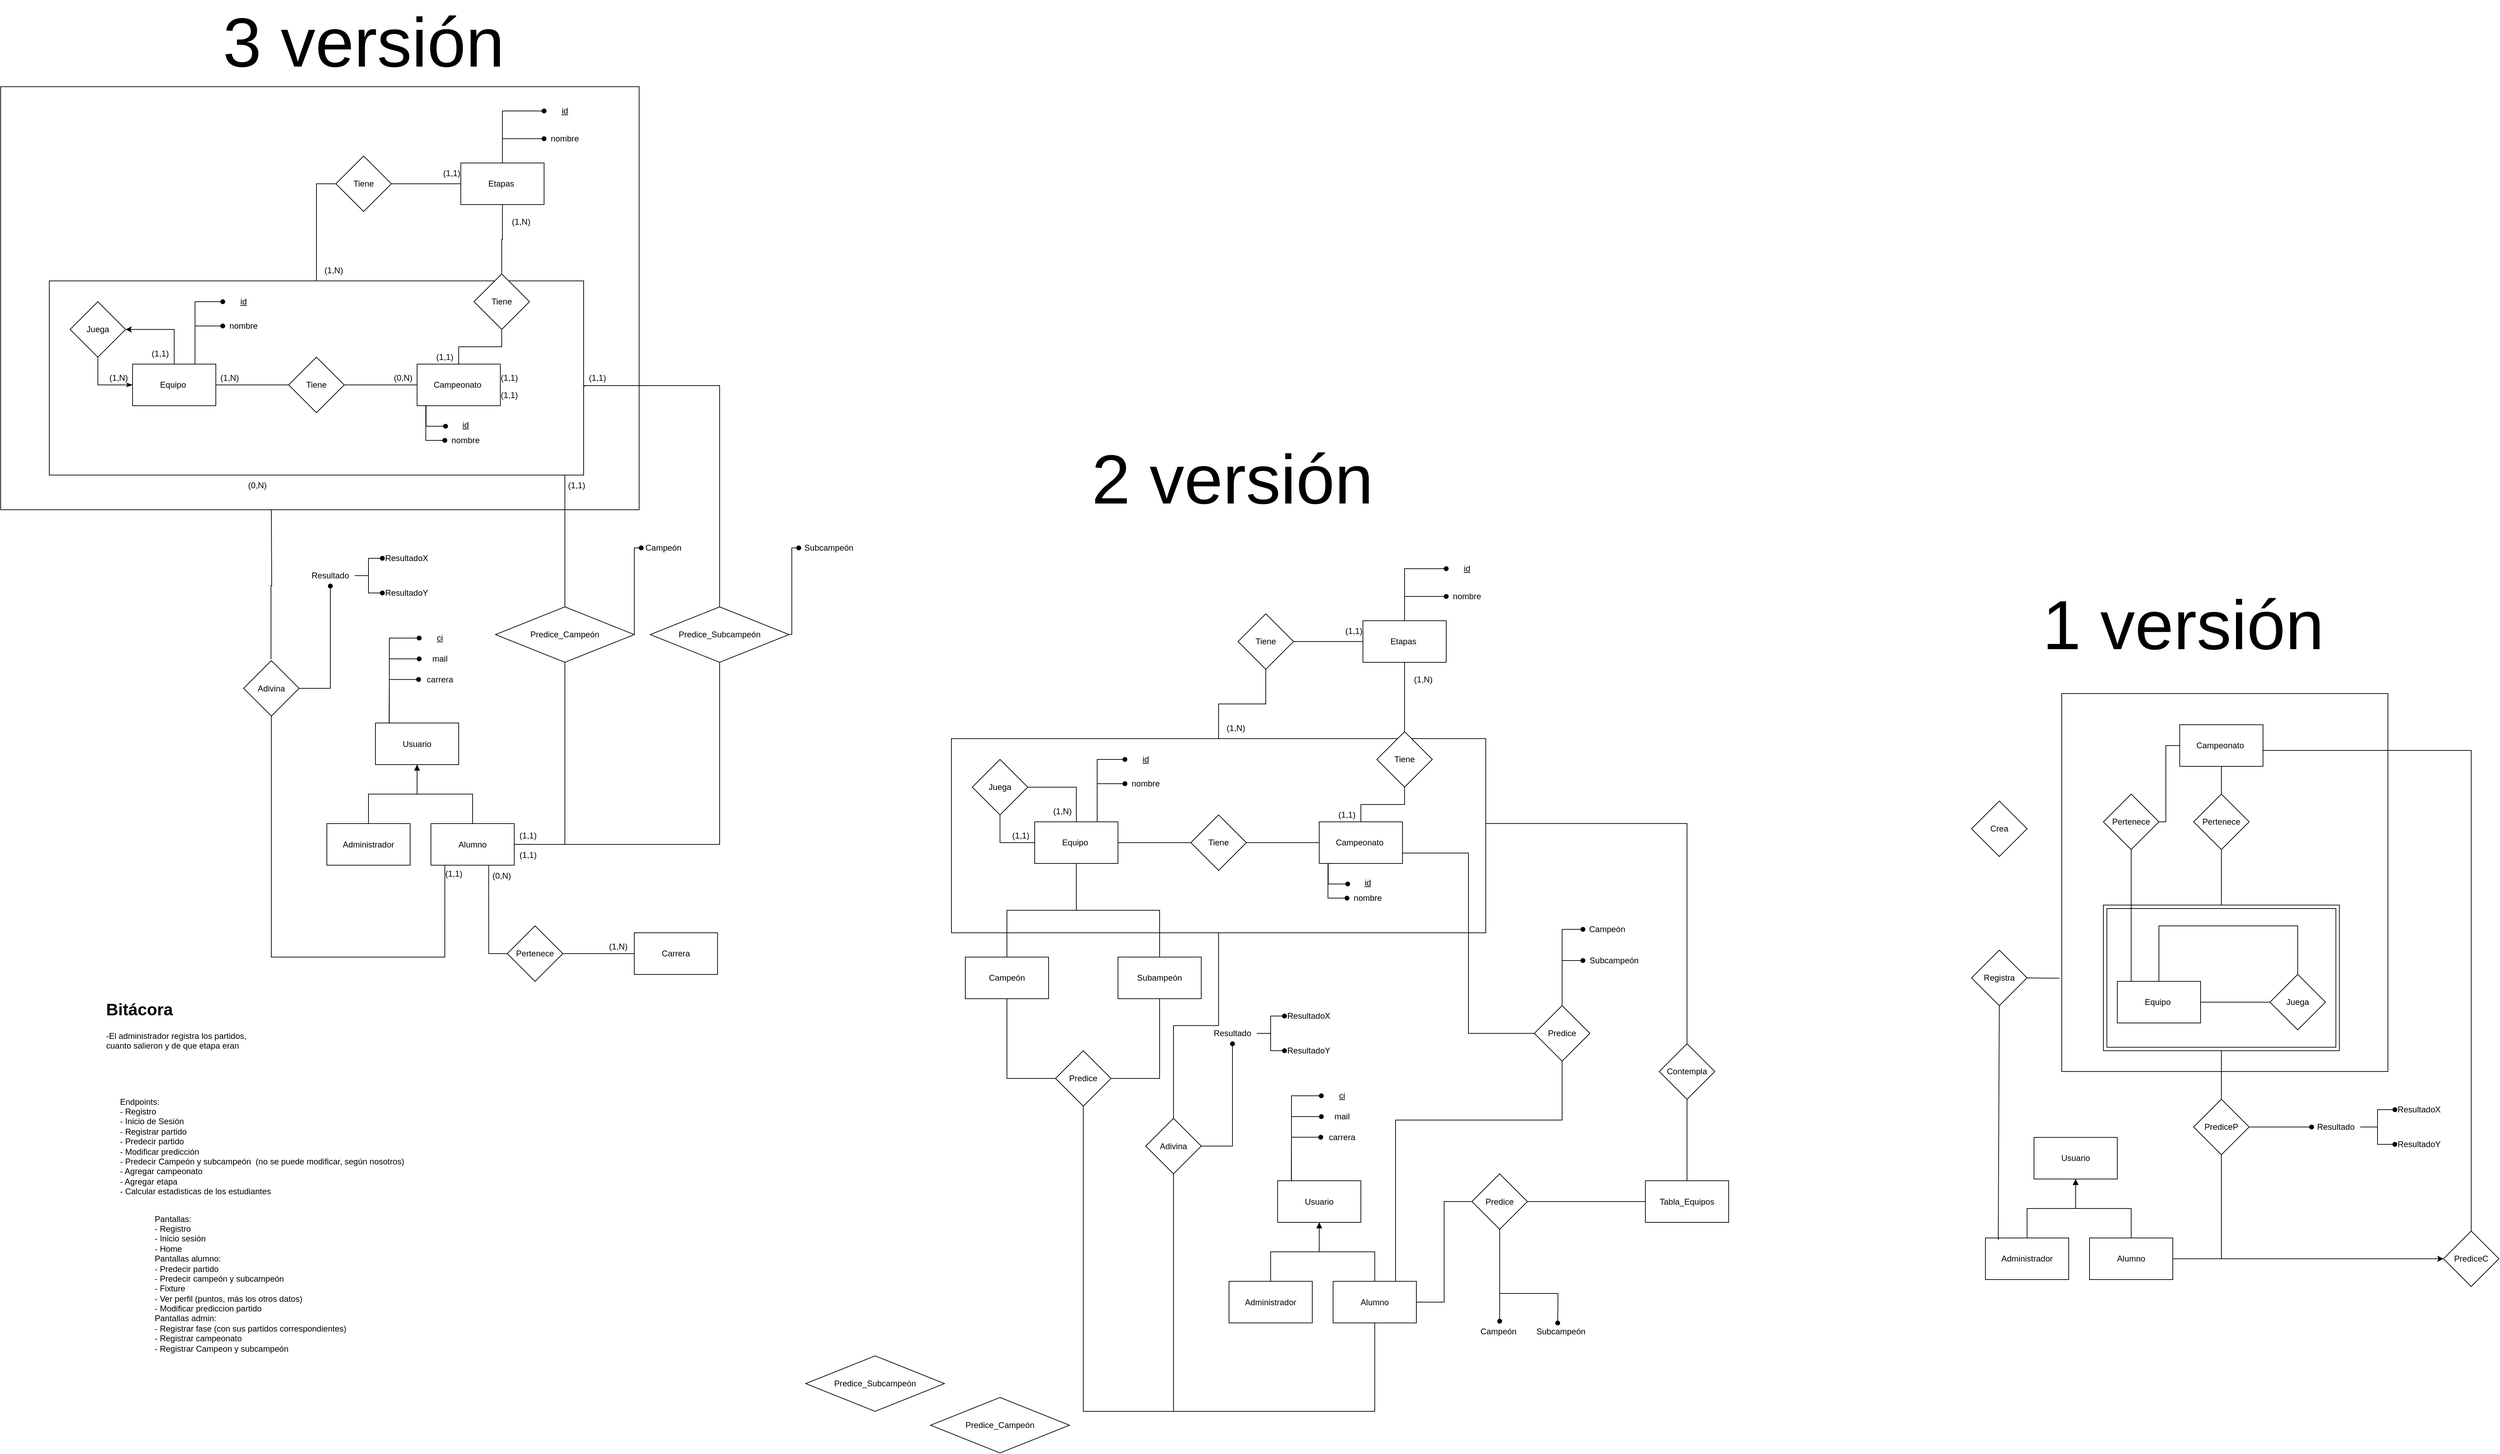 <mxfile version="24.0.4" type="device">
  <diagram name="Página-1" id="dXuvZrCzdVewI1BWlygH">
    <mxGraphModel dx="3763" dy="1472" grid="1" gridSize="10" guides="1" tooltips="1" connect="1" arrows="1" fold="1" page="1" pageScale="1" pageWidth="827" pageHeight="1169" math="0" shadow="0">
      <root>
        <mxCell id="0" />
        <mxCell id="1" parent="0" />
        <mxCell id="W6pYR9iXb_RBRObpkIhJ-198" value="" style="rounded=0;whiteSpace=wrap;html=1;" vertex="1" parent="1">
          <mxGeometry x="-2790" y="-840" width="920" height="610" as="geometry" />
        </mxCell>
        <mxCell id="zvLFGMxQSoV8-PF65h6c-11" value="" style="rounded=0;whiteSpace=wrap;html=1;" parent="1" vertex="1">
          <mxGeometry x="-1420" y="100" width="770" height="280" as="geometry" />
        </mxCell>
        <mxCell id="12L8eSCTPUgTgmOG4Fr1-43" value="" style="rounded=0;whiteSpace=wrap;html=1;" parent="1" vertex="1">
          <mxGeometry x="180" y="35" width="470" height="545" as="geometry" />
        </mxCell>
        <mxCell id="12L8eSCTPUgTgmOG4Fr1-37" value="" style="edgeStyle=orthogonalEdgeStyle;rounded=0;orthogonalLoop=1;jettySize=auto;html=1;endArrow=none;endFill=0;exitX=-0.007;exitY=0.753;exitDx=0;exitDy=0;exitPerimeter=0;" parent="1" source="12L8eSCTPUgTgmOG4Fr1-43" target="12L8eSCTPUgTgmOG4Fr1-36" edge="1">
          <mxGeometry relative="1" as="geometry">
            <mxPoint x="190" y="445" as="sourcePoint" />
          </mxGeometry>
        </mxCell>
        <mxCell id="12L8eSCTPUgTgmOG4Fr1-29" value="" style="shape=ext;margin=3;double=1;whiteSpace=wrap;html=1;align=center;" parent="1" vertex="1">
          <mxGeometry x="240" y="340" width="340" height="210" as="geometry" />
        </mxCell>
        <mxCell id="12L8eSCTPUgTgmOG4Fr1-3" value="" style="edgeStyle=orthogonalEdgeStyle;rounded=0;orthogonalLoop=1;jettySize=auto;html=1;endArrow=none;endFill=0;" parent="1" source="12L8eSCTPUgTgmOG4Fr1-1" target="12L8eSCTPUgTgmOG4Fr1-2" edge="1">
          <mxGeometry relative="1" as="geometry" />
        </mxCell>
        <mxCell id="12L8eSCTPUgTgmOG4Fr1-1" value="Equipo&amp;nbsp;" style="rounded=0;whiteSpace=wrap;html=1;strokeColor=default;" parent="1" vertex="1">
          <mxGeometry x="260" y="450" width="120" height="60" as="geometry" />
        </mxCell>
        <mxCell id="12L8eSCTPUgTgmOG4Fr1-5" value="" style="edgeStyle=orthogonalEdgeStyle;rounded=0;orthogonalLoop=1;jettySize=auto;html=1;entryX=0.5;entryY=0;entryDx=0;entryDy=0;endArrow=none;endFill=0;" parent="1" source="12L8eSCTPUgTgmOG4Fr1-2" target="12L8eSCTPUgTgmOG4Fr1-1" edge="1">
          <mxGeometry relative="1" as="geometry">
            <Array as="points">
              <mxPoint x="520" y="370" />
              <mxPoint x="320" y="370" />
            </Array>
          </mxGeometry>
        </mxCell>
        <mxCell id="12L8eSCTPUgTgmOG4Fr1-2" value="Juega" style="rhombus;whiteSpace=wrap;html=1;rounded=0;" parent="1" vertex="1">
          <mxGeometry x="480" y="440" width="80" height="80" as="geometry" />
        </mxCell>
        <mxCell id="12L8eSCTPUgTgmOG4Fr1-33" value="" style="edgeStyle=orthogonalEdgeStyle;rounded=0;orthogonalLoop=1;jettySize=auto;html=1;startArrow=block;startFill=1;endArrow=none;endFill=0;" parent="1" source="12L8eSCTPUgTgmOG4Fr1-7" target="12L8eSCTPUgTgmOG4Fr1-32" edge="1">
          <mxGeometry relative="1" as="geometry" />
        </mxCell>
        <mxCell id="12L8eSCTPUgTgmOG4Fr1-35" value="" style="edgeStyle=orthogonalEdgeStyle;rounded=0;orthogonalLoop=1;jettySize=auto;html=1;endArrow=none;endFill=0;" parent="1" source="12L8eSCTPUgTgmOG4Fr1-7" target="12L8eSCTPUgTgmOG4Fr1-34" edge="1">
          <mxGeometry relative="1" as="geometry" />
        </mxCell>
        <mxCell id="12L8eSCTPUgTgmOG4Fr1-7" value="Usuario" style="rounded=0;whiteSpace=wrap;html=1;" parent="1" vertex="1">
          <mxGeometry x="140" y="675" width="120" height="60" as="geometry" />
        </mxCell>
        <mxCell id="12L8eSCTPUgTgmOG4Fr1-10" value="" style="edgeStyle=orthogonalEdgeStyle;rounded=0;orthogonalLoop=1;jettySize=auto;html=1;endArrow=none;endFill=0;entryX=1;entryY=0.5;entryDx=0;entryDy=0;exitX=0.5;exitY=1;exitDx=0;exitDy=0;" parent="1" source="12L8eSCTPUgTgmOG4Fr1-8" target="12L8eSCTPUgTgmOG4Fr1-34" edge="1">
          <mxGeometry relative="1" as="geometry">
            <mxPoint x="420" y="730" as="targetPoint" />
            <Array as="points">
              <mxPoint x="410" y="850" />
            </Array>
          </mxGeometry>
        </mxCell>
        <mxCell id="12L8eSCTPUgTgmOG4Fr1-12" value="" style="edgeStyle=orthogonalEdgeStyle;rounded=0;orthogonalLoop=1;jettySize=auto;html=1;endArrow=oval;endFill=1;entryX=0;entryY=0.5;entryDx=0;entryDy=0;" parent="1" source="12L8eSCTPUgTgmOG4Fr1-8" target="12L8eSCTPUgTgmOG4Fr1-13" edge="1">
          <mxGeometry relative="1" as="geometry">
            <mxPoint x="530" y="660" as="targetPoint" />
          </mxGeometry>
        </mxCell>
        <mxCell id="12L8eSCTPUgTgmOG4Fr1-31" value="" style="edgeStyle=orthogonalEdgeStyle;rounded=0;orthogonalLoop=1;jettySize=auto;html=1;entryX=0.5;entryY=1;entryDx=0;entryDy=0;endArrow=none;endFill=0;" parent="1" source="12L8eSCTPUgTgmOG4Fr1-8" target="12L8eSCTPUgTgmOG4Fr1-29" edge="1">
          <mxGeometry relative="1" as="geometry" />
        </mxCell>
        <mxCell id="12L8eSCTPUgTgmOG4Fr1-8" value="PrediceP" style="rhombus;whiteSpace=wrap;html=1;rounded=0;" parent="1" vertex="1">
          <mxGeometry x="370" y="620" width="80" height="80" as="geometry" />
        </mxCell>
        <mxCell id="12L8eSCTPUgTgmOG4Fr1-15" value="" style="edgeStyle=orthogonalEdgeStyle;rounded=0;orthogonalLoop=1;jettySize=auto;html=1;endArrow=oval;endFill=1;" parent="1" source="12L8eSCTPUgTgmOG4Fr1-13" target="12L8eSCTPUgTgmOG4Fr1-14" edge="1">
          <mxGeometry relative="1" as="geometry" />
        </mxCell>
        <mxCell id="12L8eSCTPUgTgmOG4Fr1-17" value="" style="edgeStyle=orthogonalEdgeStyle;rounded=0;orthogonalLoop=1;jettySize=auto;html=1;endArrow=oval;endFill=1;" parent="1" source="12L8eSCTPUgTgmOG4Fr1-13" target="12L8eSCTPUgTgmOG4Fr1-16" edge="1">
          <mxGeometry relative="1" as="geometry" />
        </mxCell>
        <mxCell id="12L8eSCTPUgTgmOG4Fr1-13" value="Resultado" style="text;html=1;align=center;verticalAlign=middle;whiteSpace=wrap;rounded=0;" parent="1" vertex="1">
          <mxGeometry x="540" y="645" width="70" height="30" as="geometry" />
        </mxCell>
        <mxCell id="12L8eSCTPUgTgmOG4Fr1-14" value="ResultadoX" style="text;html=1;align=center;verticalAlign=middle;whiteSpace=wrap;rounded=0;" parent="1" vertex="1">
          <mxGeometry x="660" y="620" width="70" height="30" as="geometry" />
        </mxCell>
        <mxCell id="12L8eSCTPUgTgmOG4Fr1-16" value="ResultadoY" style="text;html=1;align=center;verticalAlign=middle;whiteSpace=wrap;rounded=0;" parent="1" vertex="1">
          <mxGeometry x="660" y="670" width="70" height="30" as="geometry" />
        </mxCell>
        <mxCell id="12L8eSCTPUgTgmOG4Fr1-19" value="Campeonato&amp;nbsp;" style="rounded=0;whiteSpace=wrap;html=1;" parent="1" vertex="1">
          <mxGeometry x="350" y="80" width="120" height="60" as="geometry" />
        </mxCell>
        <mxCell id="12L8eSCTPUgTgmOG4Fr1-24" value="" style="edgeStyle=orthogonalEdgeStyle;rounded=0;orthogonalLoop=1;jettySize=auto;html=1;endArrow=none;endFill=0;" parent="1" source="12L8eSCTPUgTgmOG4Fr1-22" target="12L8eSCTPUgTgmOG4Fr1-19" edge="1">
          <mxGeometry relative="1" as="geometry" />
        </mxCell>
        <mxCell id="12L8eSCTPUgTgmOG4Fr1-30" value="" style="edgeStyle=orthogonalEdgeStyle;rounded=0;orthogonalLoop=1;jettySize=auto;html=1;endArrow=none;endFill=0;" parent="1" source="12L8eSCTPUgTgmOG4Fr1-22" target="12L8eSCTPUgTgmOG4Fr1-29" edge="1">
          <mxGeometry relative="1" as="geometry" />
        </mxCell>
        <mxCell id="12L8eSCTPUgTgmOG4Fr1-22" value="Pertenece" style="rhombus;whiteSpace=wrap;html=1;rounded=0;" parent="1" vertex="1">
          <mxGeometry x="370" y="180" width="80" height="80" as="geometry" />
        </mxCell>
        <mxCell id="12L8eSCTPUgTgmOG4Fr1-32" value="Administrador" style="rounded=0;whiteSpace=wrap;html=1;" parent="1" vertex="1">
          <mxGeometry x="70" y="820" width="120" height="60" as="geometry" />
        </mxCell>
        <mxCell id="12L8eSCTPUgTgmOG4Fr1-47" value="" style="edgeStyle=orthogonalEdgeStyle;rounded=0;orthogonalLoop=1;jettySize=auto;html=1;entryX=0;entryY=0.5;entryDx=0;entryDy=0;" parent="1" source="12L8eSCTPUgTgmOG4Fr1-34" target="12L8eSCTPUgTgmOG4Fr1-45" edge="1">
          <mxGeometry relative="1" as="geometry">
            <mxPoint x="440" y="850" as="targetPoint" />
          </mxGeometry>
        </mxCell>
        <mxCell id="12L8eSCTPUgTgmOG4Fr1-34" value="Alumno" style="rounded=0;whiteSpace=wrap;html=1;" parent="1" vertex="1">
          <mxGeometry x="220" y="820" width="120" height="60" as="geometry" />
        </mxCell>
        <mxCell id="12L8eSCTPUgTgmOG4Fr1-36" value="Registra" style="rhombus;whiteSpace=wrap;html=1;" parent="1" vertex="1">
          <mxGeometry x="50" y="405" width="80" height="80" as="geometry" />
        </mxCell>
        <mxCell id="12L8eSCTPUgTgmOG4Fr1-38" value="" style="endArrow=none;html=1;rounded=0;entryX=0.5;entryY=1;entryDx=0;entryDy=0;exitX=0.154;exitY=0.045;exitDx=0;exitDy=0;exitPerimeter=0;" parent="1" source="12L8eSCTPUgTgmOG4Fr1-32" target="12L8eSCTPUgTgmOG4Fr1-36" edge="1">
          <mxGeometry width="50" height="50" relative="1" as="geometry">
            <mxPoint x="420" y="690" as="sourcePoint" />
            <mxPoint x="470" y="640" as="targetPoint" />
          </mxGeometry>
        </mxCell>
        <mxCell id="12L8eSCTPUgTgmOG4Fr1-41" value="Crea" style="rhombus;whiteSpace=wrap;html=1;" parent="1" vertex="1">
          <mxGeometry x="50" y="190" width="80" height="80" as="geometry" />
        </mxCell>
        <mxCell id="12L8eSCTPUgTgmOG4Fr1-49" value="" style="edgeStyle=orthogonalEdgeStyle;rounded=0;orthogonalLoop=1;jettySize=auto;html=1;entryX=0.992;entryY=0.617;entryDx=0;entryDy=0;entryPerimeter=0;endArrow=none;endFill=0;" parent="1" source="12L8eSCTPUgTgmOG4Fr1-45" target="12L8eSCTPUgTgmOG4Fr1-19" edge="1">
          <mxGeometry relative="1" as="geometry">
            <mxPoint x="770" y="690" as="targetPoint" />
            <Array as="points">
              <mxPoint x="770" y="117" />
            </Array>
          </mxGeometry>
        </mxCell>
        <mxCell id="12L8eSCTPUgTgmOG4Fr1-45" value="PrediceC" style="rhombus;whiteSpace=wrap;html=1;rounded=0;" parent="1" vertex="1">
          <mxGeometry x="730" y="810" width="80" height="80" as="geometry" />
        </mxCell>
        <mxCell id="12L8eSCTPUgTgmOG4Fr1-52" value="" style="edgeStyle=orthogonalEdgeStyle;rounded=0;orthogonalLoop=1;jettySize=auto;html=1;entryX=0;entryY=0.5;entryDx=0;entryDy=0;endArrow=none;endFill=0;" parent="1" source="12L8eSCTPUgTgmOG4Fr1-50" target="12L8eSCTPUgTgmOG4Fr1-19" edge="1">
          <mxGeometry relative="1" as="geometry">
            <mxPoint x="280" y="60" as="targetPoint" />
            <Array as="points">
              <mxPoint x="330" y="220" />
              <mxPoint x="330" y="110" />
            </Array>
          </mxGeometry>
        </mxCell>
        <mxCell id="12L8eSCTPUgTgmOG4Fr1-53" value="" style="edgeStyle=orthogonalEdgeStyle;rounded=0;orthogonalLoop=1;jettySize=auto;html=1;endArrow=none;endFill=0;" parent="1" source="12L8eSCTPUgTgmOG4Fr1-50" edge="1">
          <mxGeometry relative="1" as="geometry">
            <mxPoint x="280" y="450" as="targetPoint" />
            <Array as="points">
              <mxPoint x="280" y="450" />
            </Array>
          </mxGeometry>
        </mxCell>
        <mxCell id="12L8eSCTPUgTgmOG4Fr1-50" value="Pertenece" style="rhombus;whiteSpace=wrap;html=1;" parent="1" vertex="1">
          <mxGeometry x="240" y="180" width="80" height="80" as="geometry" />
        </mxCell>
        <mxCell id="zvLFGMxQSoV8-PF65h6c-19" value="" style="edgeStyle=orthogonalEdgeStyle;rounded=0;orthogonalLoop=1;jettySize=auto;html=1;endArrow=none;endFill=0;" parent="1" source="zvLFGMxQSoV8-PF65h6c-2" target="zvLFGMxQSoV8-PF65h6c-18" edge="1">
          <mxGeometry relative="1" as="geometry" />
        </mxCell>
        <mxCell id="zvLFGMxQSoV8-PF65h6c-2" value="Equipo&amp;nbsp;" style="rounded=0;whiteSpace=wrap;html=1;strokeColor=default;" parent="1" vertex="1">
          <mxGeometry x="-1300" y="220" width="120" height="60" as="geometry" />
        </mxCell>
        <mxCell id="zvLFGMxQSoV8-PF65h6c-69" value="" style="edgeStyle=orthogonalEdgeStyle;rounded=0;orthogonalLoop=1;jettySize=auto;html=1;endArrow=none;endFill=0;" parent="1" source="zvLFGMxQSoV8-PF65h6c-3" target="zvLFGMxQSoV8-PF65h6c-70" edge="1">
          <mxGeometry relative="1" as="geometry">
            <mxPoint x="-830" y="150.0" as="targetPoint" />
          </mxGeometry>
        </mxCell>
        <mxCell id="M3zGyAa31avvOrwBrVhZ-25" value="" style="edgeStyle=orthogonalEdgeStyle;rounded=0;orthogonalLoop=1;jettySize=auto;html=1;entryX=0.017;entryY=0.569;entryDx=0;entryDy=0;entryPerimeter=0;exitX=0.108;exitY=1.002;exitDx=0;exitDy=0;exitPerimeter=0;endArrow=oval;endFill=1;" parent="1" source="zvLFGMxQSoV8-PF65h6c-3" target="M3zGyAa31avvOrwBrVhZ-22" edge="1">
          <mxGeometry relative="1" as="geometry" />
        </mxCell>
        <mxCell id="zvLFGMxQSoV8-PF65h6c-3" value="Campeonato&amp;nbsp;" style="rounded=0;whiteSpace=wrap;html=1;" parent="1" vertex="1">
          <mxGeometry x="-890" y="220" width="120" height="60" as="geometry" />
        </mxCell>
        <mxCell id="zvLFGMxQSoV8-PF65h6c-6" value="" style="edgeStyle=orthogonalEdgeStyle;rounded=0;orthogonalLoop=1;jettySize=auto;html=1;startArrow=block;startFill=1;endArrow=none;endFill=0;" parent="1" source="zvLFGMxQSoV8-PF65h6c-8" target="zvLFGMxQSoV8-PF65h6c-9" edge="1">
          <mxGeometry relative="1" as="geometry" />
        </mxCell>
        <mxCell id="zvLFGMxQSoV8-PF65h6c-7" value="" style="edgeStyle=orthogonalEdgeStyle;rounded=0;orthogonalLoop=1;jettySize=auto;html=1;endArrow=none;endFill=0;" parent="1" source="zvLFGMxQSoV8-PF65h6c-8" target="zvLFGMxQSoV8-PF65h6c-10" edge="1">
          <mxGeometry relative="1" as="geometry" />
        </mxCell>
        <mxCell id="zvLFGMxQSoV8-PF65h6c-22" value="" style="edgeStyle=orthogonalEdgeStyle;rounded=0;orthogonalLoop=1;jettySize=auto;html=1;endArrow=none;endFill=0;exitX=0.5;exitY=1;exitDx=0;exitDy=0;" parent="1" source="zvLFGMxQSoV8-PF65h6c-10" target="zvLFGMxQSoV8-PF65h6c-21" edge="1">
          <mxGeometry relative="1" as="geometry">
            <Array as="points">
              <mxPoint x="-810" y="1070" />
              <mxPoint x="-1100" y="1070" />
            </Array>
          </mxGeometry>
        </mxCell>
        <mxCell id="M3zGyAa31avvOrwBrVhZ-9" value="" style="edgeStyle=orthogonalEdgeStyle;rounded=0;orthogonalLoop=1;jettySize=auto;html=1;endArrow=oval;endFill=1;entryX=0;entryY=0.5;entryDx=0;entryDy=0;" parent="1" source="zvLFGMxQSoV8-PF65h6c-8" target="M3zGyAa31avvOrwBrVhZ-10" edge="1">
          <mxGeometry relative="1" as="geometry">
            <mxPoint x="-890" y="627.5" as="targetPoint" />
            <Array as="points">
              <mxPoint x="-930" y="615" />
            </Array>
          </mxGeometry>
        </mxCell>
        <mxCell id="zvLFGMxQSoV8-PF65h6c-8" value="Usuario" style="rounded=0;whiteSpace=wrap;html=1;" parent="1" vertex="1">
          <mxGeometry x="-950" y="737.5" width="120" height="60" as="geometry" />
        </mxCell>
        <mxCell id="zvLFGMxQSoV8-PF65h6c-9" value="Administrador" style="rounded=0;whiteSpace=wrap;html=1;" parent="1" vertex="1">
          <mxGeometry x="-1020" y="882.5" width="120" height="60" as="geometry" />
        </mxCell>
        <mxCell id="zvLFGMxQSoV8-PF65h6c-10" value="Alumno" style="rounded=0;whiteSpace=wrap;html=1;" parent="1" vertex="1">
          <mxGeometry x="-870" y="882.5" width="120" height="60" as="geometry" />
        </mxCell>
        <mxCell id="zvLFGMxQSoV8-PF65h6c-15" value="" style="edgeStyle=orthogonalEdgeStyle;rounded=0;orthogonalLoop=1;jettySize=auto;html=1;entryX=0;entryY=0.5;entryDx=0;entryDy=0;endArrow=none;endFill=0;" parent="1" source="zvLFGMxQSoV8-PF65h6c-13" target="zvLFGMxQSoV8-PF65h6c-2" edge="1">
          <mxGeometry relative="1" as="geometry">
            <mxPoint x="-1350.0" y="330" as="targetPoint" />
            <Array as="points">
              <mxPoint x="-1350" y="250" />
            </Array>
          </mxGeometry>
        </mxCell>
        <mxCell id="zvLFGMxQSoV8-PF65h6c-17" value="" style="edgeStyle=orthogonalEdgeStyle;rounded=0;orthogonalLoop=1;jettySize=auto;html=1;endArrow=none;endFill=0;" parent="1" source="zvLFGMxQSoV8-PF65h6c-13" target="zvLFGMxQSoV8-PF65h6c-2" edge="1">
          <mxGeometry relative="1" as="geometry">
            <mxPoint x="-1190.0" y="170" as="targetPoint" />
          </mxGeometry>
        </mxCell>
        <mxCell id="zvLFGMxQSoV8-PF65h6c-13" value="Juega" style="rhombus;whiteSpace=wrap;html=1;rounded=0;" parent="1" vertex="1">
          <mxGeometry x="-1390" y="130" width="80" height="80" as="geometry" />
        </mxCell>
        <mxCell id="zvLFGMxQSoV8-PF65h6c-20" value="" style="edgeStyle=orthogonalEdgeStyle;rounded=0;orthogonalLoop=1;jettySize=auto;html=1;endArrow=none;endFill=0;" parent="1" source="zvLFGMxQSoV8-PF65h6c-18" target="zvLFGMxQSoV8-PF65h6c-3" edge="1">
          <mxGeometry relative="1" as="geometry" />
        </mxCell>
        <mxCell id="zvLFGMxQSoV8-PF65h6c-18" value="Tiene" style="rhombus;whiteSpace=wrap;html=1;rounded=0;" parent="1" vertex="1">
          <mxGeometry x="-1075" y="210" width="80" height="80" as="geometry" />
        </mxCell>
        <mxCell id="zvLFGMxQSoV8-PF65h6c-24" value="" style="edgeStyle=orthogonalEdgeStyle;rounded=0;orthogonalLoop=1;jettySize=auto;html=1;endArrow=none;endFill=0;" parent="1" source="zvLFGMxQSoV8-PF65h6c-21" target="zvLFGMxQSoV8-PF65h6c-11" edge="1">
          <mxGeometry relative="1" as="geometry">
            <mxPoint x="-1280" y="430" as="targetPoint" />
            <Array as="points" />
          </mxGeometry>
        </mxCell>
        <mxCell id="zvLFGMxQSoV8-PF65h6c-30" value="" style="edgeStyle=orthogonalEdgeStyle;rounded=0;orthogonalLoop=1;jettySize=auto;html=1;endArrow=oval;endFill=1;" parent="1" source="zvLFGMxQSoV8-PF65h6c-21" target="zvLFGMxQSoV8-PF65h6c-27" edge="1">
          <mxGeometry relative="1" as="geometry" />
        </mxCell>
        <mxCell id="zvLFGMxQSoV8-PF65h6c-21" value="Adivina" style="rhombus;whiteSpace=wrap;html=1;rounded=0;" parent="1" vertex="1">
          <mxGeometry x="-1140" y="647.5" width="80" height="80" as="geometry" />
        </mxCell>
        <mxCell id="zvLFGMxQSoV8-PF65h6c-25" value="" style="edgeStyle=orthogonalEdgeStyle;rounded=0;orthogonalLoop=1;jettySize=auto;html=1;endArrow=oval;endFill=1;" parent="1" source="zvLFGMxQSoV8-PF65h6c-27" target="zvLFGMxQSoV8-PF65h6c-28" edge="1">
          <mxGeometry relative="1" as="geometry" />
        </mxCell>
        <mxCell id="zvLFGMxQSoV8-PF65h6c-26" value="" style="edgeStyle=orthogonalEdgeStyle;rounded=0;orthogonalLoop=1;jettySize=auto;html=1;endArrow=oval;endFill=1;" parent="1" source="zvLFGMxQSoV8-PF65h6c-27" target="zvLFGMxQSoV8-PF65h6c-29" edge="1">
          <mxGeometry relative="1" as="geometry" />
        </mxCell>
        <mxCell id="zvLFGMxQSoV8-PF65h6c-27" value="Resultado" style="text;html=1;align=center;verticalAlign=middle;whiteSpace=wrap;rounded=0;" parent="1" vertex="1">
          <mxGeometry x="-1050" y="510" width="70" height="30" as="geometry" />
        </mxCell>
        <mxCell id="zvLFGMxQSoV8-PF65h6c-28" value="ResultadoX" style="text;html=1;align=center;verticalAlign=middle;whiteSpace=wrap;rounded=0;" parent="1" vertex="1">
          <mxGeometry x="-940" y="485" width="70" height="30" as="geometry" />
        </mxCell>
        <mxCell id="zvLFGMxQSoV8-PF65h6c-29" value="ResultadoY" style="text;html=1;align=center;verticalAlign=middle;whiteSpace=wrap;rounded=0;" parent="1" vertex="1">
          <mxGeometry x="-940" y="535" width="70" height="30" as="geometry" />
        </mxCell>
        <mxCell id="zvLFGMxQSoV8-PF65h6c-35" value="" style="edgeStyle=orthogonalEdgeStyle;rounded=0;orthogonalLoop=1;jettySize=auto;html=1;endArrow=none;endFill=0;" parent="1" source="zvLFGMxQSoV8-PF65h6c-31" target="zvLFGMxQSoV8-PF65h6c-34" edge="1">
          <mxGeometry relative="1" as="geometry" />
        </mxCell>
        <mxCell id="zvLFGMxQSoV8-PF65h6c-31" value="Tabla_Equipos" style="rounded=0;whiteSpace=wrap;html=1;strokeColor=default;" parent="1" vertex="1">
          <mxGeometry x="-420" y="737.5" width="120" height="60" as="geometry" />
        </mxCell>
        <mxCell id="zvLFGMxQSoV8-PF65h6c-37" value="" style="edgeStyle=orthogonalEdgeStyle;rounded=0;orthogonalLoop=1;jettySize=auto;html=1;exitX=0.5;exitY=0;exitDx=0;exitDy=0;entryX=1;entryY=0.437;entryDx=0;entryDy=0;entryPerimeter=0;endArrow=none;endFill=0;" parent="1" source="zvLFGMxQSoV8-PF65h6c-34" target="zvLFGMxQSoV8-PF65h6c-11" edge="1">
          <mxGeometry relative="1" as="geometry">
            <mxPoint x="34.997" y="439.997" as="sourcePoint" />
            <mxPoint x="-600.003" y="239.93" as="targetPoint" />
          </mxGeometry>
        </mxCell>
        <mxCell id="zvLFGMxQSoV8-PF65h6c-34" value="Contempla" style="rhombus;whiteSpace=wrap;html=1;rounded=0;" parent="1" vertex="1">
          <mxGeometry x="-400" y="540" width="80" height="80" as="geometry" />
        </mxCell>
        <mxCell id="zvLFGMxQSoV8-PF65h6c-40" value="" style="edgeStyle=orthogonalEdgeStyle;rounded=0;orthogonalLoop=1;jettySize=auto;html=1;entryX=1;entryY=0.5;entryDx=0;entryDy=0;endArrow=none;endFill=0;" parent="1" source="zvLFGMxQSoV8-PF65h6c-38" target="zvLFGMxQSoV8-PF65h6c-10" edge="1">
          <mxGeometry relative="1" as="geometry">
            <mxPoint x="-790" y="767.5" as="targetPoint" />
          </mxGeometry>
        </mxCell>
        <mxCell id="zvLFGMxQSoV8-PF65h6c-42" value="" style="edgeStyle=orthogonalEdgeStyle;rounded=0;orthogonalLoop=1;jettySize=auto;html=1;entryX=0;entryY=0.5;entryDx=0;entryDy=0;endArrow=none;endFill=0;" parent="1" source="zvLFGMxQSoV8-PF65h6c-38" target="zvLFGMxQSoV8-PF65h6c-31" edge="1">
          <mxGeometry relative="1" as="geometry">
            <mxPoint x="-470" y="767.5" as="targetPoint" />
          </mxGeometry>
        </mxCell>
        <mxCell id="zvLFGMxQSoV8-PF65h6c-46" value="" style="edgeStyle=orthogonalEdgeStyle;rounded=0;orthogonalLoop=1;jettySize=auto;html=1;endArrow=oval;endFill=1;" parent="1" source="zvLFGMxQSoV8-PF65h6c-38" target="zvLFGMxQSoV8-PF65h6c-47" edge="1">
          <mxGeometry relative="1" as="geometry">
            <mxPoint x="-630" y="927.5" as="targetPoint" />
          </mxGeometry>
        </mxCell>
        <mxCell id="zvLFGMxQSoV8-PF65h6c-51" value="" style="edgeStyle=orthogonalEdgeStyle;rounded=0;orthogonalLoop=1;jettySize=auto;html=1;entryX=0.394;entryY=0.089;entryDx=0;entryDy=0;entryPerimeter=0;endArrow=oval;endFill=1;" parent="1" source="zvLFGMxQSoV8-PF65h6c-38" target="zvLFGMxQSoV8-PF65h6c-48" edge="1">
          <mxGeometry relative="1" as="geometry">
            <mxPoint x="-560" y="870" as="targetPoint" />
            <Array as="points">
              <mxPoint x="-630" y="900" />
              <mxPoint x="-546" y="900" />
              <mxPoint x="-546" y="913" />
            </Array>
          </mxGeometry>
        </mxCell>
        <mxCell id="zvLFGMxQSoV8-PF65h6c-38" value="Predice" style="rhombus;whiteSpace=wrap;html=1;rounded=0;" parent="1" vertex="1">
          <mxGeometry x="-670" y="727.5" width="80" height="80" as="geometry" />
        </mxCell>
        <mxCell id="zvLFGMxQSoV8-PF65h6c-47" value="Campeón&amp;nbsp;" style="text;html=1;align=center;verticalAlign=middle;whiteSpace=wrap;rounded=0;" parent="1" vertex="1">
          <mxGeometry x="-660" y="940" width="60" height="30" as="geometry" />
        </mxCell>
        <mxCell id="zvLFGMxQSoV8-PF65h6c-48" value="Subcampeón&amp;nbsp;" style="text;html=1;align=center;verticalAlign=middle;whiteSpace=wrap;rounded=0;" parent="1" vertex="1">
          <mxGeometry x="-570" y="940" width="60" height="30" as="geometry" />
        </mxCell>
        <mxCell id="zvLFGMxQSoV8-PF65h6c-55" value="" style="edgeStyle=orthogonalEdgeStyle;rounded=0;orthogonalLoop=1;jettySize=auto;html=1;endArrow=none;endFill=0;" parent="1" source="zvLFGMxQSoV8-PF65h6c-52" target="zvLFGMxQSoV8-PF65h6c-2" edge="1">
          <mxGeometry relative="1" as="geometry" />
        </mxCell>
        <mxCell id="zvLFGMxQSoV8-PF65h6c-52" value="Campeón" style="rounded=0;whiteSpace=wrap;html=1;strokeColor=default;" parent="1" vertex="1">
          <mxGeometry x="-1400" y="415" width="120" height="60" as="geometry" />
        </mxCell>
        <mxCell id="zvLFGMxQSoV8-PF65h6c-56" value="" style="edgeStyle=orthogonalEdgeStyle;rounded=0;orthogonalLoop=1;jettySize=auto;html=1;entryX=0.5;entryY=1;entryDx=0;entryDy=0;endArrow=none;endFill=0;" parent="1" source="zvLFGMxQSoV8-PF65h6c-53" target="zvLFGMxQSoV8-PF65h6c-2" edge="1">
          <mxGeometry relative="1" as="geometry" />
        </mxCell>
        <mxCell id="zvLFGMxQSoV8-PF65h6c-53" value="Subampeón" style="rounded=0;whiteSpace=wrap;html=1;strokeColor=default;" parent="1" vertex="1">
          <mxGeometry x="-1180" y="415" width="120" height="60" as="geometry" />
        </mxCell>
        <mxCell id="zvLFGMxQSoV8-PF65h6c-60" value="" style="edgeStyle=orthogonalEdgeStyle;rounded=0;orthogonalLoop=1;jettySize=auto;html=1;endArrow=none;endFill=0;" parent="1" source="zvLFGMxQSoV8-PF65h6c-58" target="zvLFGMxQSoV8-PF65h6c-52" edge="1">
          <mxGeometry relative="1" as="geometry">
            <mxPoint x="-1390" y="590" as="targetPoint" />
          </mxGeometry>
        </mxCell>
        <mxCell id="zvLFGMxQSoV8-PF65h6c-62" value="" style="edgeStyle=orthogonalEdgeStyle;rounded=0;orthogonalLoop=1;jettySize=auto;html=1;entryX=0.5;entryY=1;entryDx=0;entryDy=0;endArrow=none;endFill=0;" parent="1" source="zvLFGMxQSoV8-PF65h6c-58" target="zvLFGMxQSoV8-PF65h6c-53" edge="1">
          <mxGeometry relative="1" as="geometry">
            <mxPoint x="-1070" y="590" as="targetPoint" />
          </mxGeometry>
        </mxCell>
        <mxCell id="zvLFGMxQSoV8-PF65h6c-64" value="" style="edgeStyle=orthogonalEdgeStyle;rounded=0;orthogonalLoop=1;jettySize=auto;html=1;entryX=0.5;entryY=1;entryDx=0;entryDy=0;endArrow=none;endFill=0;" parent="1" source="zvLFGMxQSoV8-PF65h6c-58" target="zvLFGMxQSoV8-PF65h6c-10" edge="1">
          <mxGeometry relative="1" as="geometry">
            <mxPoint x="-1230" y="750" as="targetPoint" />
            <Array as="points">
              <mxPoint x="-1230" y="1070" />
              <mxPoint x="-810" y="1070" />
            </Array>
          </mxGeometry>
        </mxCell>
        <mxCell id="zvLFGMxQSoV8-PF65h6c-58" value="Predice" style="rhombus;whiteSpace=wrap;html=1;rounded=0;" parent="1" vertex="1">
          <mxGeometry x="-1270" y="550" width="80" height="80" as="geometry" />
        </mxCell>
        <mxCell id="zvLFGMxQSoV8-PF65h6c-65" value="Predice_Campeón&lt;span style=&quot;color: rgba(0, 0, 0, 0); font-family: monospace; font-size: 0px; text-align: start; text-wrap: nowrap;&quot;&gt;%3CmxGraphModel%3E%3Croot%3E%3CmxCell%20id%3D%220%22%2F%3E%3CmxCell%20id%3D%221%22%20parent%3D%220%22%2F%3E%3CmxCell%20id%3D%222%22%20value%3D%22Predice%22%20style%3D%22rhombus%3BwhiteSpace%3Dwrap%3Bhtml%3D1%3Brounded%3D0%3B%22%20vertex%3D%221%22%20parent%3D%221%22%3E%3CmxGeometry%20x%3D%22-1270%22%20y%3D%22550%22%20width%3D%2280%22%20height%3D%2280%22%20as%3D%22geometry%22%2F%3E%3C%2FmxCell%3E%3C%2Froot%3E%3C%2FmxGraphModel%3E&lt;/span&gt;" style="rhombus;whiteSpace=wrap;html=1;rounded=0;" parent="1" vertex="1">
          <mxGeometry x="-1450" y="1050" width="200" height="80" as="geometry" />
        </mxCell>
        <mxCell id="zvLFGMxQSoV8-PF65h6c-66" value="Predice_Subcampeón&lt;span style=&quot;color: rgba(0, 0, 0, 0); font-family: monospace; font-size: 0px; text-align: start; text-wrap: nowrap;&quot;&gt;%3CmxGraphModel%3E%3Croot%3E%3CmxCell%20id%3D%220%22%2F%3E%3CmxCell%20id%3D%221%22%20parent%3D%220%22%2F%3E%3CmxCell%20id%3D%222%22%20value%3D%22Predice%22%20style%3D%22rhombus%3BwhiteSpace%3Dwrap%3Bhtml%3D1%3Brounded%3D0%3B%22%20vertex%3D%221%22%20parent%3D%221%22%3E%3CmxGeometry%20x%3D%22-1270%22%20y%3D%22550%22%20width%3D%2280%22%20height%3D%2280%22%20as%3D%22geometry%22%2F%3E%3C%2FmxCell%3E%3C%2Froot%3E%3C%2FmxGraphModel%3E&lt;/span&gt;" style="rhombus;whiteSpace=wrap;html=1;rounded=0;" parent="1" vertex="1">
          <mxGeometry x="-1630" y="990" width="200" height="80" as="geometry" />
        </mxCell>
        <mxCell id="zvLFGMxQSoV8-PF65h6c-73" value="" style="edgeStyle=orthogonalEdgeStyle;rounded=0;orthogonalLoop=1;jettySize=auto;html=1;endArrow=none;endFill=0;" parent="1" source="zvLFGMxQSoV8-PF65h6c-67" target="zvLFGMxQSoV8-PF65h6c-72" edge="1">
          <mxGeometry relative="1" as="geometry" />
        </mxCell>
        <mxCell id="M3zGyAa31avvOrwBrVhZ-30" value="" style="edgeStyle=orthogonalEdgeStyle;rounded=0;orthogonalLoop=1;jettySize=auto;html=1;endArrow=oval;endFill=1;entryX=0;entryY=0.5;entryDx=0;entryDy=0;" parent="1" source="zvLFGMxQSoV8-PF65h6c-67" target="M3zGyAa31avvOrwBrVhZ-27" edge="1">
          <mxGeometry relative="1" as="geometry">
            <mxPoint x="-767" y="-180" as="targetPoint" />
          </mxGeometry>
        </mxCell>
        <mxCell id="zvLFGMxQSoV8-PF65h6c-67" value="Etapas&amp;nbsp;" style="rounded=0;whiteSpace=wrap;html=1;" parent="1" vertex="1">
          <mxGeometry x="-827" y="-70" width="120" height="60" as="geometry" />
        </mxCell>
        <mxCell id="zvLFGMxQSoV8-PF65h6c-71" value="" style="edgeStyle=orthogonalEdgeStyle;rounded=0;orthogonalLoop=1;jettySize=auto;html=1;endArrow=none;endFill=0;" parent="1" source="zvLFGMxQSoV8-PF65h6c-70" target="zvLFGMxQSoV8-PF65h6c-67" edge="1">
          <mxGeometry relative="1" as="geometry" />
        </mxCell>
        <mxCell id="zvLFGMxQSoV8-PF65h6c-70" value="Tiene" style="rhombus;whiteSpace=wrap;html=1;rounded=0;" parent="1" vertex="1">
          <mxGeometry x="-807" y="90" width="80" height="80" as="geometry" />
        </mxCell>
        <mxCell id="zvLFGMxQSoV8-PF65h6c-74" value="" style="edgeStyle=orthogonalEdgeStyle;rounded=0;orthogonalLoop=1;jettySize=auto;html=1;endArrow=none;endFill=0;" parent="1" source="zvLFGMxQSoV8-PF65h6c-72" target="zvLFGMxQSoV8-PF65h6c-11" edge="1">
          <mxGeometry relative="1" as="geometry" />
        </mxCell>
        <mxCell id="zvLFGMxQSoV8-PF65h6c-72" value="Tiene" style="rhombus;whiteSpace=wrap;html=1;rounded=0;" parent="1" vertex="1">
          <mxGeometry x="-1007" y="-80" width="80" height="80" as="geometry" />
        </mxCell>
        <mxCell id="zvLFGMxQSoV8-PF65h6c-77" value="" style="edgeStyle=orthogonalEdgeStyle;rounded=0;orthogonalLoop=1;jettySize=auto;html=1;entryX=0.75;entryY=0;entryDx=0;entryDy=0;endArrow=none;endFill=0;" parent="1" source="zvLFGMxQSoV8-PF65h6c-75" target="zvLFGMxQSoV8-PF65h6c-10" edge="1">
          <mxGeometry relative="1" as="geometry">
            <mxPoint x="-540" y="685" as="targetPoint" />
            <Array as="points">
              <mxPoint x="-540" y="650" />
              <mxPoint x="-780" y="650" />
            </Array>
          </mxGeometry>
        </mxCell>
        <mxCell id="zvLFGMxQSoV8-PF65h6c-79" value="" style="edgeStyle=orthogonalEdgeStyle;rounded=0;orthogonalLoop=1;jettySize=auto;html=1;entryX=1;entryY=0.75;entryDx=0;entryDy=0;endArrow=none;endFill=0;" parent="1" source="zvLFGMxQSoV8-PF65h6c-75" target="zvLFGMxQSoV8-PF65h6c-3" edge="1">
          <mxGeometry relative="1" as="geometry">
            <mxPoint x="-540" y="365" as="targetPoint" />
          </mxGeometry>
        </mxCell>
        <mxCell id="M3zGyAa31avvOrwBrVhZ-34" value="" style="edgeStyle=orthogonalEdgeStyle;rounded=0;orthogonalLoop=1;jettySize=auto;html=1;entryX=0;entryY=0.5;entryDx=0;entryDy=0;endArrow=oval;endFill=1;" parent="1" source="zvLFGMxQSoV8-PF65h6c-75" target="M3zGyAa31avvOrwBrVhZ-35" edge="1">
          <mxGeometry relative="1" as="geometry">
            <mxPoint x="-530" y="360" as="targetPoint" />
          </mxGeometry>
        </mxCell>
        <mxCell id="zvLFGMxQSoV8-PF65h6c-75" value="Predice" style="rhombus;whiteSpace=wrap;html=1;rounded=0;" parent="1" vertex="1">
          <mxGeometry x="-580" y="485" width="80" height="80" as="geometry" />
        </mxCell>
        <mxCell id="zvLFGMxQSoV8-PF65h6c-85" value="Pantallas:&lt;div&gt;- Registro&amp;nbsp;&lt;/div&gt;&lt;div&gt;- Inicio sesión&amp;nbsp;&lt;/div&gt;&lt;div&gt;- Home&amp;nbsp;&lt;/div&gt;&lt;div&gt;&lt;span style=&quot;background-color: initial;&quot;&gt;Pantallas alumno:&lt;/span&gt;&lt;/div&gt;&lt;div&gt;- Predecir partido&amp;nbsp;&lt;/div&gt;&lt;div&gt;- Predecir campeón y subcampeón&amp;nbsp;&lt;/div&gt;&lt;div&gt;- Fixture&lt;/div&gt;&lt;div&gt;- Ver perfil (puntos, más los otros datos)&lt;/div&gt;&lt;div&gt;- Modificar prediccion partido&amp;nbsp;&lt;/div&gt;&lt;div&gt;Pantallas admin:&lt;/div&gt;&lt;div&gt;- Registrar fase (con sus partidos correspondientes)&lt;/div&gt;&lt;div&gt;- Registrar campeonato&amp;nbsp;&lt;/div&gt;&lt;div&gt;- Registrar Campeon y subcampeón&lt;/div&gt;&lt;div&gt;&lt;br&gt;&lt;/div&gt;" style="text;html=1;align=left;verticalAlign=middle;whiteSpace=wrap;rounded=0;" parent="1" vertex="1">
          <mxGeometry x="-2570" y="772.5" width="450" height="240" as="geometry" />
        </mxCell>
        <mxCell id="zvLFGMxQSoV8-PF65h6c-87" value="&lt;h1 style=&quot;margin-top: 0px;&quot;&gt;Bitácora&lt;/h1&gt;&lt;p&gt;-El administrador registra los partidos, cuanto salieron y de que etapa eran&amp;nbsp;&lt;/p&gt;" style="text;html=1;whiteSpace=wrap;overflow=hidden;rounded=0;" parent="1" vertex="1">
          <mxGeometry x="-2640" y="470" width="230" height="122.5" as="geometry" />
        </mxCell>
        <mxCell id="zvLFGMxQSoV8-PF65h6c-88" value="&lt;div&gt;Endpoints:&lt;/div&gt;&lt;div&gt;- Registro&amp;nbsp;&lt;/div&gt;&lt;div&gt;- Inicio de Sesión&lt;/div&gt;&lt;div&gt;- Registrar partido&lt;/div&gt;&lt;div&gt;- Predecir partido&amp;nbsp;&lt;/div&gt;&lt;div&gt;- Modificar predicción&amp;nbsp;&lt;/div&gt;&lt;div&gt;- Predecir Campeón y subcampeón&amp;nbsp; (no se puede modificar, según nosotros)&lt;/div&gt;&lt;div&gt;- Agregar campeonato&amp;nbsp;&lt;/div&gt;&lt;div&gt;- Agregar etapa&amp;nbsp;&lt;/div&gt;&lt;div&gt;- Calcular estadisticas de los estudiantes&amp;nbsp;&lt;/div&gt;" style="text;html=1;align=left;verticalAlign=middle;whiteSpace=wrap;rounded=0;" parent="1" vertex="1">
          <mxGeometry x="-2620" y="567.5" width="450" height="240" as="geometry" />
        </mxCell>
        <mxCell id="M3zGyAa31avvOrwBrVhZ-1" value="(1,1)" style="text;html=1;align=center;verticalAlign=middle;whiteSpace=wrap;rounded=0;" parent="1" vertex="1">
          <mxGeometry x="-1350" y="225" width="60" height="30" as="geometry" />
        </mxCell>
        <mxCell id="M3zGyAa31avvOrwBrVhZ-2" value="(1,N)" style="text;html=1;align=center;verticalAlign=middle;whiteSpace=wrap;rounded=0;" parent="1" vertex="1">
          <mxGeometry x="-1290" y="190" width="60" height="30" as="geometry" />
        </mxCell>
        <mxCell id="M3zGyAa31avvOrwBrVhZ-4" value="(1,1)" style="text;html=1;align=center;verticalAlign=middle;whiteSpace=wrap;rounded=0;" parent="1" vertex="1">
          <mxGeometry x="-880" y="195" width="60" height="30" as="geometry" />
        </mxCell>
        <mxCell id="M3zGyAa31avvOrwBrVhZ-5" value="(1,N)" style="text;html=1;align=center;verticalAlign=middle;whiteSpace=wrap;rounded=0;" parent="1" vertex="1">
          <mxGeometry x="-770" width="60" height="30" as="geometry" />
        </mxCell>
        <mxCell id="M3zGyAa31avvOrwBrVhZ-6" value="(1,N)" style="text;html=1;align=center;verticalAlign=middle;whiteSpace=wrap;rounded=0;" parent="1" vertex="1">
          <mxGeometry x="-1040" y="70" width="60" height="30" as="geometry" />
        </mxCell>
        <mxCell id="M3zGyAa31avvOrwBrVhZ-7" value="(1,1)" style="text;html=1;align=center;verticalAlign=middle;whiteSpace=wrap;rounded=0;" parent="1" vertex="1">
          <mxGeometry x="-870" y="-70" width="60" height="30" as="geometry" />
        </mxCell>
        <mxCell id="M3zGyAa31avvOrwBrVhZ-10" value="&lt;u&gt;ci&lt;/u&gt;" style="text;html=1;align=center;verticalAlign=middle;whiteSpace=wrap;rounded=0;" parent="1" vertex="1">
          <mxGeometry x="-887" y="600" width="60" height="30" as="geometry" />
        </mxCell>
        <mxCell id="M3zGyAa31avvOrwBrVhZ-11" value="mail" style="text;html=1;align=center;verticalAlign=middle;whiteSpace=wrap;rounded=0;" parent="1" vertex="1">
          <mxGeometry x="-887" y="630" width="60" height="30" as="geometry" />
        </mxCell>
        <mxCell id="M3zGyAa31avvOrwBrVhZ-13" value="" style="edgeStyle=orthogonalEdgeStyle;rounded=0;orthogonalLoop=1;jettySize=auto;html=1;endArrow=oval;endFill=1;entryX=0;entryY=0.5;entryDx=0;entryDy=0;" parent="1" target="M3zGyAa31avvOrwBrVhZ-11" edge="1">
          <mxGeometry relative="1" as="geometry">
            <mxPoint x="-930" y="730" as="sourcePoint" />
            <mxPoint x="-877" y="625" as="targetPoint" />
            <Array as="points">
              <mxPoint x="-930" y="645" />
            </Array>
          </mxGeometry>
        </mxCell>
        <mxCell id="M3zGyAa31avvOrwBrVhZ-14" value="" style="edgeStyle=orthogonalEdgeStyle;rounded=0;orthogonalLoop=1;jettySize=auto;html=1;endArrow=oval;endFill=1;entryX=-0.014;entryY=0.492;entryDx=0;entryDy=0;exitX=0.165;exitY=-0.007;exitDx=0;exitDy=0;exitPerimeter=0;entryPerimeter=0;" parent="1" source="zvLFGMxQSoV8-PF65h6c-8" target="M3zGyAa31avvOrwBrVhZ-15" edge="1">
          <mxGeometry relative="1" as="geometry">
            <mxPoint x="-921" y="749" as="sourcePoint" />
            <mxPoint x="-887" y="675" as="targetPoint" />
            <Array as="points">
              <mxPoint x="-930" y="720" />
              <mxPoint x="-930" y="720" />
              <mxPoint x="-930" y="675" />
            </Array>
          </mxGeometry>
        </mxCell>
        <mxCell id="M3zGyAa31avvOrwBrVhZ-15" value="carrera" style="text;html=1;align=center;verticalAlign=middle;whiteSpace=wrap;rounded=0;" parent="1" vertex="1">
          <mxGeometry x="-887" y="660" width="60" height="30" as="geometry" />
        </mxCell>
        <mxCell id="M3zGyAa31avvOrwBrVhZ-16" value="&lt;u&gt;id&lt;/u&gt;" style="text;html=1;align=center;verticalAlign=middle;whiteSpace=wrap;rounded=0;" parent="1" vertex="1">
          <mxGeometry x="-1170" y="115" width="60" height="30" as="geometry" />
        </mxCell>
        <mxCell id="M3zGyAa31avvOrwBrVhZ-17" value="" style="endArrow=oval;html=1;rounded=0;entryX=0;entryY=0.5;entryDx=0;entryDy=0;exitX=0.75;exitY=0;exitDx=0;exitDy=0;endFill=1;" parent="1" source="zvLFGMxQSoV8-PF65h6c-2" target="M3zGyAa31avvOrwBrVhZ-16" edge="1">
          <mxGeometry width="50" height="50" relative="1" as="geometry">
            <mxPoint x="-1120" y="410" as="sourcePoint" />
            <mxPoint x="-1070" y="360" as="targetPoint" />
            <Array as="points">
              <mxPoint x="-1210" y="130" />
            </Array>
          </mxGeometry>
        </mxCell>
        <mxCell id="M3zGyAa31avvOrwBrVhZ-20" value="nombre" style="text;html=1;align=center;verticalAlign=middle;whiteSpace=wrap;rounded=0;" parent="1" vertex="1">
          <mxGeometry x="-1170" y="150" width="60" height="30" as="geometry" />
        </mxCell>
        <mxCell id="M3zGyAa31avvOrwBrVhZ-21" value="" style="endArrow=oval;html=1;rounded=0;entryX=0;entryY=0.5;entryDx=0;entryDy=0;exitX=0.75;exitY=0;exitDx=0;exitDy=0;endFill=1;" parent="1" source="zvLFGMxQSoV8-PF65h6c-2" target="M3zGyAa31avvOrwBrVhZ-20" edge="1">
          <mxGeometry width="50" height="50" relative="1" as="geometry">
            <mxPoint x="-1200" y="230" as="sourcePoint" />
            <mxPoint x="-1160" y="140" as="targetPoint" />
            <Array as="points">
              <mxPoint x="-1210" y="165" />
            </Array>
          </mxGeometry>
        </mxCell>
        <mxCell id="M3zGyAa31avvOrwBrVhZ-22" value="&lt;u&gt;id&lt;/u&gt;" style="text;html=1;align=center;verticalAlign=middle;whiteSpace=wrap;rounded=0;" parent="1" vertex="1">
          <mxGeometry x="-850" y="292.5" width="60" height="30" as="geometry" />
        </mxCell>
        <mxCell id="M3zGyAa31avvOrwBrVhZ-23" value="nombre" style="text;html=1;align=center;verticalAlign=middle;whiteSpace=wrap;rounded=0;" parent="1" vertex="1">
          <mxGeometry x="-850" y="315" width="60" height="30" as="geometry" />
        </mxCell>
        <mxCell id="M3zGyAa31avvOrwBrVhZ-26" value="" style="edgeStyle=orthogonalEdgeStyle;rounded=0;orthogonalLoop=1;jettySize=auto;html=1;entryX=0;entryY=0.5;entryDx=0;entryDy=0;endArrow=oval;endFill=1;exitX=0.105;exitY=0.989;exitDx=0;exitDy=0;exitPerimeter=0;" parent="1" source="zvLFGMxQSoV8-PF65h6c-3" target="M3zGyAa31avvOrwBrVhZ-23" edge="1">
          <mxGeometry relative="1" as="geometry">
            <mxPoint x="-880" y="280" as="sourcePoint" />
            <mxPoint x="-839" y="320" as="targetPoint" />
            <Array as="points">
              <mxPoint x="-877" y="330" />
            </Array>
          </mxGeometry>
        </mxCell>
        <mxCell id="M3zGyAa31avvOrwBrVhZ-27" value="&lt;u&gt;id&lt;/u&gt;" style="text;html=1;align=center;verticalAlign=middle;whiteSpace=wrap;rounded=0;" parent="1" vertex="1">
          <mxGeometry x="-707" y="-160" width="60" height="30" as="geometry" />
        </mxCell>
        <mxCell id="M3zGyAa31avvOrwBrVhZ-28" value="nombre" style="text;html=1;align=center;verticalAlign=middle;whiteSpace=wrap;rounded=0;" parent="1" vertex="1">
          <mxGeometry x="-707" y="-120" width="60" height="30" as="geometry" />
        </mxCell>
        <mxCell id="M3zGyAa31avvOrwBrVhZ-32" value="" style="edgeStyle=orthogonalEdgeStyle;rounded=0;orthogonalLoop=1;jettySize=auto;html=1;endArrow=oval;endFill=1;entryX=0;entryY=0.5;entryDx=0;entryDy=0;exitX=0.5;exitY=0;exitDx=0;exitDy=0;" parent="1" source="zvLFGMxQSoV8-PF65h6c-67" target="M3zGyAa31avvOrwBrVhZ-28" edge="1">
          <mxGeometry relative="1" as="geometry">
            <mxPoint x="-757" y="-60" as="sourcePoint" />
            <mxPoint x="-697" y="-135" as="targetPoint" />
          </mxGeometry>
        </mxCell>
        <mxCell id="M3zGyAa31avvOrwBrVhZ-35" value="Campeón" style="text;html=1;align=center;verticalAlign=middle;whiteSpace=wrap;rounded=0;" parent="1" vertex="1">
          <mxGeometry x="-510" y="360" width="70" height="30" as="geometry" />
        </mxCell>
        <mxCell id="M3zGyAa31avvOrwBrVhZ-36" value="Subcampeón" style="text;html=1;align=center;verticalAlign=middle;whiteSpace=wrap;rounded=0;" parent="1" vertex="1">
          <mxGeometry x="-510" y="405" width="90" height="30" as="geometry" />
        </mxCell>
        <mxCell id="M3zGyAa31avvOrwBrVhZ-37" value="" style="edgeStyle=orthogonalEdgeStyle;rounded=0;orthogonalLoop=1;jettySize=auto;html=1;entryX=0;entryY=0.5;entryDx=0;entryDy=0;exitX=0.5;exitY=0;exitDx=0;exitDy=0;endArrow=oval;endFill=1;" parent="1" source="zvLFGMxQSoV8-PF65h6c-75" target="M3zGyAa31avvOrwBrVhZ-36" edge="1">
          <mxGeometry relative="1" as="geometry">
            <mxPoint x="-530" y="495" as="sourcePoint" />
            <mxPoint x="-500" y="385" as="targetPoint" />
            <Array as="points">
              <mxPoint x="-540" y="420" />
            </Array>
          </mxGeometry>
        </mxCell>
        <mxCell id="W6pYR9iXb_RBRObpkIhJ-83" value="" style="rounded=0;whiteSpace=wrap;html=1;" vertex="1" parent="1">
          <mxGeometry x="-2720" y="-560" width="770" height="280" as="geometry" />
        </mxCell>
        <mxCell id="W6pYR9iXb_RBRObpkIhJ-84" value="" style="edgeStyle=orthogonalEdgeStyle;rounded=0;orthogonalLoop=1;jettySize=auto;html=1;endArrow=none;endFill=0;" edge="1" parent="1" source="W6pYR9iXb_RBRObpkIhJ-85" target="W6pYR9iXb_RBRObpkIhJ-100">
          <mxGeometry relative="1" as="geometry" />
        </mxCell>
        <mxCell id="W6pYR9iXb_RBRObpkIhJ-85" value="Equipo&amp;nbsp;" style="rounded=0;whiteSpace=wrap;html=1;strokeColor=default;" vertex="1" parent="1">
          <mxGeometry x="-2600" y="-440" width="120" height="60" as="geometry" />
        </mxCell>
        <mxCell id="W6pYR9iXb_RBRObpkIhJ-86" value="" style="edgeStyle=orthogonalEdgeStyle;rounded=0;orthogonalLoop=1;jettySize=auto;html=1;endArrow=none;endFill=0;" edge="1" parent="1" source="W6pYR9iXb_RBRObpkIhJ-88" target="W6pYR9iXb_RBRObpkIhJ-134">
          <mxGeometry relative="1" as="geometry">
            <mxPoint x="-2130" y="-510.0" as="targetPoint" />
          </mxGeometry>
        </mxCell>
        <mxCell id="W6pYR9iXb_RBRObpkIhJ-87" value="" style="edgeStyle=orthogonalEdgeStyle;rounded=0;orthogonalLoop=1;jettySize=auto;html=1;entryX=0.017;entryY=0.569;entryDx=0;entryDy=0;entryPerimeter=0;exitX=0.108;exitY=1.002;exitDx=0;exitDy=0;exitPerimeter=0;endArrow=oval;endFill=1;" edge="1" parent="1" source="W6pYR9iXb_RBRObpkIhJ-88" target="W6pYR9iXb_RBRObpkIhJ-156">
          <mxGeometry relative="1" as="geometry" />
        </mxCell>
        <mxCell id="W6pYR9iXb_RBRObpkIhJ-88" value="Campeonato&amp;nbsp;" style="rounded=0;whiteSpace=wrap;html=1;" vertex="1" parent="1">
          <mxGeometry x="-2190" y="-440" width="120" height="60" as="geometry" />
        </mxCell>
        <mxCell id="W6pYR9iXb_RBRObpkIhJ-89" value="" style="edgeStyle=orthogonalEdgeStyle;rounded=0;orthogonalLoop=1;jettySize=auto;html=1;startArrow=block;startFill=1;endArrow=none;endFill=0;" edge="1" parent="1" source="W6pYR9iXb_RBRObpkIhJ-93" target="W6pYR9iXb_RBRObpkIhJ-94">
          <mxGeometry relative="1" as="geometry" />
        </mxCell>
        <mxCell id="W6pYR9iXb_RBRObpkIhJ-90" value="" style="edgeStyle=orthogonalEdgeStyle;rounded=0;orthogonalLoop=1;jettySize=auto;html=1;endArrow=none;endFill=0;" edge="1" parent="1" source="W6pYR9iXb_RBRObpkIhJ-93" target="W6pYR9iXb_RBRObpkIhJ-95">
          <mxGeometry relative="1" as="geometry" />
        </mxCell>
        <mxCell id="W6pYR9iXb_RBRObpkIhJ-91" value="" style="edgeStyle=orthogonalEdgeStyle;rounded=0;orthogonalLoop=1;jettySize=auto;html=1;endArrow=none;endFill=0;exitX=0.167;exitY=0.998;exitDx=0;exitDy=0;exitPerimeter=0;entryX=0.5;entryY=1;entryDx=0;entryDy=0;" edge="1" parent="1" source="W6pYR9iXb_RBRObpkIhJ-95" target="W6pYR9iXb_RBRObpkIhJ-103">
          <mxGeometry relative="1" as="geometry">
            <Array as="points">
              <mxPoint x="-2150" y="415" />
              <mxPoint x="-2400" y="415" />
            </Array>
            <mxPoint x="-2130" y="287.5" as="sourcePoint" />
            <mxPoint x="-2420" y="72.5" as="targetPoint" />
          </mxGeometry>
        </mxCell>
        <mxCell id="W6pYR9iXb_RBRObpkIhJ-92" value="" style="edgeStyle=orthogonalEdgeStyle;rounded=0;orthogonalLoop=1;jettySize=auto;html=1;endArrow=oval;endFill=1;entryX=0;entryY=0.5;entryDx=0;entryDy=0;" edge="1" parent="1" source="W6pYR9iXb_RBRObpkIhJ-93" target="W6pYR9iXb_RBRObpkIhJ-147">
          <mxGeometry relative="1" as="geometry">
            <mxPoint x="-2190" y="-32.5" as="targetPoint" />
            <Array as="points">
              <mxPoint x="-2230" y="-45" />
            </Array>
          </mxGeometry>
        </mxCell>
        <mxCell id="W6pYR9iXb_RBRObpkIhJ-93" value="Usuario" style="rounded=0;whiteSpace=wrap;html=1;" vertex="1" parent="1">
          <mxGeometry x="-2250" y="77.5" width="120" height="60" as="geometry" />
        </mxCell>
        <mxCell id="W6pYR9iXb_RBRObpkIhJ-94" value="Administrador" style="rounded=0;whiteSpace=wrap;html=1;" vertex="1" parent="1">
          <mxGeometry x="-2320" y="222.5" width="120" height="60" as="geometry" />
        </mxCell>
        <mxCell id="W6pYR9iXb_RBRObpkIhJ-95" value="Alumno" style="rounded=0;whiteSpace=wrap;html=1;" vertex="1" parent="1">
          <mxGeometry x="-2170" y="222.5" width="120" height="60" as="geometry" />
        </mxCell>
        <mxCell id="W6pYR9iXb_RBRObpkIhJ-96" value="" style="edgeStyle=orthogonalEdgeStyle;rounded=0;orthogonalLoop=1;jettySize=auto;html=1;entryX=0;entryY=0.5;entryDx=0;entryDy=0;endArrow=classicThin;endFill=1;" edge="1" parent="1" source="W6pYR9iXb_RBRObpkIhJ-98" target="W6pYR9iXb_RBRObpkIhJ-85">
          <mxGeometry relative="1" as="geometry">
            <mxPoint x="-2650.0" y="-330" as="targetPoint" />
            <Array as="points">
              <mxPoint x="-2650" y="-410" />
            </Array>
          </mxGeometry>
        </mxCell>
        <mxCell id="W6pYR9iXb_RBRObpkIhJ-97" value="" style="edgeStyle=orthogonalEdgeStyle;rounded=0;orthogonalLoop=1;jettySize=auto;html=1;endArrow=none;endFill=0;startArrow=classic;startFill=1;" edge="1" parent="1" source="W6pYR9iXb_RBRObpkIhJ-98" target="W6pYR9iXb_RBRObpkIhJ-85">
          <mxGeometry relative="1" as="geometry">
            <mxPoint x="-2490.0" y="-490" as="targetPoint" />
          </mxGeometry>
        </mxCell>
        <mxCell id="W6pYR9iXb_RBRObpkIhJ-98" value="Juega" style="rhombus;whiteSpace=wrap;html=1;rounded=0;" vertex="1" parent="1">
          <mxGeometry x="-2690" y="-530" width="80" height="80" as="geometry" />
        </mxCell>
        <mxCell id="W6pYR9iXb_RBRObpkIhJ-99" value="" style="edgeStyle=orthogonalEdgeStyle;rounded=0;orthogonalLoop=1;jettySize=auto;html=1;endArrow=none;endFill=0;" edge="1" parent="1" source="W6pYR9iXb_RBRObpkIhJ-100" target="W6pYR9iXb_RBRObpkIhJ-88">
          <mxGeometry relative="1" as="geometry" />
        </mxCell>
        <mxCell id="W6pYR9iXb_RBRObpkIhJ-100" value="Tiene" style="rhombus;whiteSpace=wrap;html=1;rounded=0;" vertex="1" parent="1">
          <mxGeometry x="-2375" y="-450" width="80" height="80" as="geometry" />
        </mxCell>
        <mxCell id="W6pYR9iXb_RBRObpkIhJ-101" value="" style="edgeStyle=orthogonalEdgeStyle;rounded=0;orthogonalLoop=1;jettySize=auto;html=1;endArrow=none;endFill=0;exitX=0.494;exitY=-0.025;exitDx=0;exitDy=0;exitPerimeter=0;" edge="1" parent="1" source="W6pYR9iXb_RBRObpkIhJ-103">
          <mxGeometry relative="1" as="geometry">
            <mxPoint x="-2400" y="-230" as="targetPoint" />
            <Array as="points" />
            <mxPoint x="-2450.0" y="-22.5" as="sourcePoint" />
          </mxGeometry>
        </mxCell>
        <mxCell id="W6pYR9iXb_RBRObpkIhJ-102" value="" style="edgeStyle=orthogonalEdgeStyle;rounded=0;orthogonalLoop=1;jettySize=auto;html=1;endArrow=oval;endFill=1;" edge="1" parent="1" source="W6pYR9iXb_RBRObpkIhJ-103" target="W6pYR9iXb_RBRObpkIhJ-106">
          <mxGeometry relative="1" as="geometry" />
        </mxCell>
        <mxCell id="W6pYR9iXb_RBRObpkIhJ-103" value="Adivina" style="rhombus;whiteSpace=wrap;html=1;rounded=0;" vertex="1" parent="1">
          <mxGeometry x="-2440" y="-12.5" width="80" height="80" as="geometry" />
        </mxCell>
        <mxCell id="W6pYR9iXb_RBRObpkIhJ-104" value="" style="edgeStyle=orthogonalEdgeStyle;rounded=0;orthogonalLoop=1;jettySize=auto;html=1;endArrow=oval;endFill=1;" edge="1" parent="1" source="W6pYR9iXb_RBRObpkIhJ-106" target="W6pYR9iXb_RBRObpkIhJ-107">
          <mxGeometry relative="1" as="geometry" />
        </mxCell>
        <mxCell id="W6pYR9iXb_RBRObpkIhJ-105" value="" style="edgeStyle=orthogonalEdgeStyle;rounded=0;orthogonalLoop=1;jettySize=auto;html=1;endArrow=oval;endFill=1;" edge="1" parent="1" source="W6pYR9iXb_RBRObpkIhJ-106" target="W6pYR9iXb_RBRObpkIhJ-108">
          <mxGeometry relative="1" as="geometry" />
        </mxCell>
        <mxCell id="W6pYR9iXb_RBRObpkIhJ-106" value="Resultado" style="text;html=1;align=center;verticalAlign=middle;whiteSpace=wrap;rounded=0;" vertex="1" parent="1">
          <mxGeometry x="-2350" y="-150" width="70" height="30" as="geometry" />
        </mxCell>
        <mxCell id="W6pYR9iXb_RBRObpkIhJ-107" value="ResultadoX" style="text;html=1;align=center;verticalAlign=middle;whiteSpace=wrap;rounded=0;" vertex="1" parent="1">
          <mxGeometry x="-2240" y="-175" width="70" height="30" as="geometry" />
        </mxCell>
        <mxCell id="W6pYR9iXb_RBRObpkIhJ-108" value="ResultadoY" style="text;html=1;align=center;verticalAlign=middle;whiteSpace=wrap;rounded=0;" vertex="1" parent="1">
          <mxGeometry x="-2240" y="-125" width="70" height="30" as="geometry" />
        </mxCell>
        <mxCell id="W6pYR9iXb_RBRObpkIhJ-166" value="" style="edgeStyle=orthogonalEdgeStyle;rounded=0;orthogonalLoop=1;jettySize=auto;html=1;entryX=1;entryY=0.5;entryDx=0;entryDy=0;endArrow=none;endFill=0;" edge="1" parent="1" source="W6pYR9iXb_RBRObpkIhJ-128" target="W6pYR9iXb_RBRObpkIhJ-95">
          <mxGeometry relative="1" as="geometry">
            <mxPoint x="-1977" y="110" as="targetPoint" />
          </mxGeometry>
        </mxCell>
        <mxCell id="W6pYR9iXb_RBRObpkIhJ-170" value="" style="edgeStyle=orthogonalEdgeStyle;rounded=0;orthogonalLoop=1;jettySize=auto;html=1;endArrow=none;endFill=0;" edge="1" parent="1" source="W6pYR9iXb_RBRObpkIhJ-128">
          <mxGeometry relative="1" as="geometry">
            <mxPoint x="-1977" y="-280" as="targetPoint" />
          </mxGeometry>
        </mxCell>
        <mxCell id="W6pYR9iXb_RBRObpkIhJ-203" value="" style="edgeStyle=orthogonalEdgeStyle;rounded=0;orthogonalLoop=1;jettySize=auto;html=1;endArrow=oval;endFill=1;entryX=0;entryY=0.5;entryDx=0;entryDy=0;exitX=0.993;exitY=0.503;exitDx=0;exitDy=0;exitPerimeter=0;" edge="1" parent="1" source="W6pYR9iXb_RBRObpkIhJ-128">
          <mxGeometry relative="1" as="geometry">
            <mxPoint x="-1874" y="-50" as="sourcePoint" />
            <mxPoint x="-1867" y="-175" as="targetPoint" />
            <Array as="points">
              <mxPoint x="-1877" y="-50" />
              <mxPoint x="-1877" y="-175" />
            </Array>
          </mxGeometry>
        </mxCell>
        <mxCell id="W6pYR9iXb_RBRObpkIhJ-128" value="Predice_Campeón&lt;span style=&quot;color: rgba(0, 0, 0, 0); font-family: monospace; font-size: 0px; text-align: start; text-wrap: nowrap;&quot;&gt;%3CmxGraphModel%3E%3Croot%3E%3CmxCell%20id%3D%220%22%2F%3E%3CmxCell%20id%3D%221%22%20parent%3D%220%22%2F%3E%3CmxCell%20id%3D%222%22%20value%3D%22Predice%22%20style%3D%22rhombus%3BwhiteSpace%3Dwrap%3Bhtml%3D1%3Brounded%3D0%3B%22%20vertex%3D%221%22%20parent%3D%221%22%3E%3CmxGeometry%20x%3D%22-1270%22%20y%3D%22550%22%20width%3D%2280%22%20height%3D%2280%22%20as%3D%22geometry%22%2F%3E%3C%2FmxCell%3E%3C%2Froot%3E%3C%2FmxGraphModel%3E&lt;/span&gt;" style="rhombus;whiteSpace=wrap;html=1;rounded=0;" vertex="1" parent="1">
          <mxGeometry x="-2077" y="-90" width="200" height="80" as="geometry" />
        </mxCell>
        <mxCell id="W6pYR9iXb_RBRObpkIhJ-168" value="" style="edgeStyle=orthogonalEdgeStyle;rounded=0;orthogonalLoop=1;jettySize=auto;html=1;entryX=1;entryY=0.5;entryDx=0;entryDy=0;endArrow=none;endFill=0;" edge="1" parent="1" source="W6pYR9iXb_RBRObpkIhJ-129" target="W6pYR9iXb_RBRObpkIhJ-95">
          <mxGeometry relative="1" as="geometry">
            <mxPoint x="-1754" y="110" as="targetPoint" />
            <Array as="points">
              <mxPoint x="-1754" y="253" />
            </Array>
          </mxGeometry>
        </mxCell>
        <mxCell id="W6pYR9iXb_RBRObpkIhJ-184" value="" style="edgeStyle=orthogonalEdgeStyle;rounded=0;orthogonalLoop=1;jettySize=auto;html=1;endArrow=none;endFill=0;entryX=1.001;entryY=0.546;entryDx=0;entryDy=0;entryPerimeter=0;" edge="1" parent="1" source="W6pYR9iXb_RBRObpkIhJ-129" target="W6pYR9iXb_RBRObpkIhJ-83">
          <mxGeometry relative="1" as="geometry">
            <mxPoint x="-1840" y="-450" as="targetPoint" />
            <Array as="points">
              <mxPoint x="-1754" y="-409" />
              <mxPoint x="-1949" y="-409" />
            </Array>
          </mxGeometry>
        </mxCell>
        <mxCell id="W6pYR9iXb_RBRObpkIhJ-129" value="Predice_Subcampeón&lt;span style=&quot;color: rgba(0, 0, 0, 0); font-family: monospace; font-size: 0px; text-align: start; text-wrap: nowrap;&quot;&gt;%3CmxGraphModel%3E%3Croot%3E%3CmxCell%20id%3D%220%22%2F%3E%3CmxCell%20id%3D%221%22%20parent%3D%220%22%2F%3E%3CmxCell%20id%3D%222%22%20value%3D%22Predice%22%20style%3D%22rhombus%3BwhiteSpace%3Dwrap%3Bhtml%3D1%3Brounded%3D0%3B%22%20vertex%3D%221%22%20parent%3D%221%22%3E%3CmxGeometry%20x%3D%22-1270%22%20y%3D%22550%22%20width%3D%2280%22%20height%3D%2280%22%20as%3D%22geometry%22%2F%3E%3C%2FmxCell%3E%3C%2Froot%3E%3C%2FmxGraphModel%3E&lt;/span&gt;" style="rhombus;whiteSpace=wrap;html=1;rounded=0;" vertex="1" parent="1">
          <mxGeometry x="-1854" y="-90" width="200" height="80" as="geometry" />
        </mxCell>
        <mxCell id="W6pYR9iXb_RBRObpkIhJ-130" value="" style="edgeStyle=orthogonalEdgeStyle;rounded=0;orthogonalLoop=1;jettySize=auto;html=1;endArrow=none;endFill=0;" edge="1" parent="1" source="W6pYR9iXb_RBRObpkIhJ-132" target="W6pYR9iXb_RBRObpkIhJ-136">
          <mxGeometry relative="1" as="geometry" />
        </mxCell>
        <mxCell id="W6pYR9iXb_RBRObpkIhJ-131" value="" style="edgeStyle=orthogonalEdgeStyle;rounded=0;orthogonalLoop=1;jettySize=auto;html=1;endArrow=oval;endFill=1;entryX=0;entryY=0.5;entryDx=0;entryDy=0;" edge="1" parent="1" source="W6pYR9iXb_RBRObpkIhJ-132" target="W6pYR9iXb_RBRObpkIhJ-159">
          <mxGeometry relative="1" as="geometry">
            <mxPoint x="-2067" y="-840" as="targetPoint" />
          </mxGeometry>
        </mxCell>
        <mxCell id="W6pYR9iXb_RBRObpkIhJ-132" value="Etapas&amp;nbsp;" style="rounded=0;whiteSpace=wrap;html=1;" vertex="1" parent="1">
          <mxGeometry x="-2127" y="-730" width="120" height="60" as="geometry" />
        </mxCell>
        <mxCell id="W6pYR9iXb_RBRObpkIhJ-133" value="" style="edgeStyle=orthogonalEdgeStyle;rounded=0;orthogonalLoop=1;jettySize=auto;html=1;endArrow=none;endFill=0;" edge="1" parent="1" source="W6pYR9iXb_RBRObpkIhJ-134" target="W6pYR9iXb_RBRObpkIhJ-132">
          <mxGeometry relative="1" as="geometry" />
        </mxCell>
        <mxCell id="W6pYR9iXb_RBRObpkIhJ-134" value="Tiene" style="rhombus;whiteSpace=wrap;html=1;rounded=0;" vertex="1" parent="1">
          <mxGeometry x="-2108" y="-570" width="80" height="80" as="geometry" />
        </mxCell>
        <mxCell id="W6pYR9iXb_RBRObpkIhJ-135" value="" style="edgeStyle=orthogonalEdgeStyle;rounded=0;orthogonalLoop=1;jettySize=auto;html=1;endArrow=none;endFill=0;" edge="1" parent="1" source="W6pYR9iXb_RBRObpkIhJ-136" target="W6pYR9iXb_RBRObpkIhJ-83">
          <mxGeometry relative="1" as="geometry">
            <Array as="points">
              <mxPoint x="-2335" y="-700" />
            </Array>
          </mxGeometry>
        </mxCell>
        <mxCell id="W6pYR9iXb_RBRObpkIhJ-136" value="Tiene" style="rhombus;whiteSpace=wrap;html=1;rounded=0;" vertex="1" parent="1">
          <mxGeometry x="-2307" y="-740" width="80" height="80" as="geometry" />
        </mxCell>
        <mxCell id="W6pYR9iXb_RBRObpkIhJ-141" value="(1,N)" style="text;html=1;align=center;verticalAlign=middle;whiteSpace=wrap;rounded=0;" vertex="1" parent="1">
          <mxGeometry x="-2650" y="-435" width="60" height="30" as="geometry" />
        </mxCell>
        <mxCell id="W6pYR9iXb_RBRObpkIhJ-142" value="(1,1)" style="text;html=1;align=center;verticalAlign=middle;whiteSpace=wrap;rounded=0;" vertex="1" parent="1">
          <mxGeometry x="-2590" y="-470" width="60" height="30" as="geometry" />
        </mxCell>
        <mxCell id="W6pYR9iXb_RBRObpkIhJ-143" value="(1,1)" style="text;html=1;align=center;verticalAlign=middle;whiteSpace=wrap;rounded=0;" vertex="1" parent="1">
          <mxGeometry x="-2180" y="-465" width="60" height="30" as="geometry" />
        </mxCell>
        <mxCell id="W6pYR9iXb_RBRObpkIhJ-144" value="(1,N)" style="text;html=1;align=center;verticalAlign=middle;whiteSpace=wrap;rounded=0;" vertex="1" parent="1">
          <mxGeometry x="-2070" y="-660" width="60" height="30" as="geometry" />
        </mxCell>
        <mxCell id="W6pYR9iXb_RBRObpkIhJ-145" value="(1,N)" style="text;html=1;align=center;verticalAlign=middle;whiteSpace=wrap;rounded=0;" vertex="1" parent="1">
          <mxGeometry x="-2340" y="-590" width="60" height="30" as="geometry" />
        </mxCell>
        <mxCell id="W6pYR9iXb_RBRObpkIhJ-146" value="(1,1)" style="text;html=1;align=center;verticalAlign=middle;whiteSpace=wrap;rounded=0;" vertex="1" parent="1">
          <mxGeometry x="-2170" y="-730" width="60" height="30" as="geometry" />
        </mxCell>
        <mxCell id="W6pYR9iXb_RBRObpkIhJ-147" value="&lt;u&gt;ci&lt;/u&gt;" style="text;html=1;align=center;verticalAlign=middle;whiteSpace=wrap;rounded=0;" vertex="1" parent="1">
          <mxGeometry x="-2187" y="-60" width="60" height="30" as="geometry" />
        </mxCell>
        <mxCell id="W6pYR9iXb_RBRObpkIhJ-148" value="mail" style="text;html=1;align=center;verticalAlign=middle;whiteSpace=wrap;rounded=0;" vertex="1" parent="1">
          <mxGeometry x="-2187" y="-30" width="60" height="30" as="geometry" />
        </mxCell>
        <mxCell id="W6pYR9iXb_RBRObpkIhJ-149" value="" style="edgeStyle=orthogonalEdgeStyle;rounded=0;orthogonalLoop=1;jettySize=auto;html=1;endArrow=oval;endFill=1;entryX=0;entryY=0.5;entryDx=0;entryDy=0;" edge="1" parent="1" target="W6pYR9iXb_RBRObpkIhJ-148">
          <mxGeometry relative="1" as="geometry">
            <mxPoint x="-2230" y="70" as="sourcePoint" />
            <mxPoint x="-2177" y="-35" as="targetPoint" />
            <Array as="points">
              <mxPoint x="-2230" y="-15" />
            </Array>
          </mxGeometry>
        </mxCell>
        <mxCell id="W6pYR9iXb_RBRObpkIhJ-150" value="" style="edgeStyle=orthogonalEdgeStyle;rounded=0;orthogonalLoop=1;jettySize=auto;html=1;endArrow=oval;endFill=1;entryX=-0.014;entryY=0.492;entryDx=0;entryDy=0;exitX=0.165;exitY=-0.007;exitDx=0;exitDy=0;exitPerimeter=0;entryPerimeter=0;" edge="1" parent="1" source="W6pYR9iXb_RBRObpkIhJ-93" target="W6pYR9iXb_RBRObpkIhJ-151">
          <mxGeometry relative="1" as="geometry">
            <mxPoint x="-2221" y="89" as="sourcePoint" />
            <mxPoint x="-2187" y="15" as="targetPoint" />
            <Array as="points">
              <mxPoint x="-2230" y="60" />
              <mxPoint x="-2230" y="60" />
              <mxPoint x="-2230" y="15" />
            </Array>
          </mxGeometry>
        </mxCell>
        <mxCell id="W6pYR9iXb_RBRObpkIhJ-151" value="carrera" style="text;html=1;align=center;verticalAlign=middle;whiteSpace=wrap;rounded=0;" vertex="1" parent="1">
          <mxGeometry x="-2187" width="60" height="30" as="geometry" />
        </mxCell>
        <mxCell id="W6pYR9iXb_RBRObpkIhJ-152" value="&lt;u&gt;id&lt;/u&gt;" style="text;html=1;align=center;verticalAlign=middle;whiteSpace=wrap;rounded=0;" vertex="1" parent="1">
          <mxGeometry x="-2470" y="-545" width="60" height="30" as="geometry" />
        </mxCell>
        <mxCell id="W6pYR9iXb_RBRObpkIhJ-153" value="" style="endArrow=oval;html=1;rounded=0;entryX=0;entryY=0.5;entryDx=0;entryDy=0;exitX=0.75;exitY=0;exitDx=0;exitDy=0;endFill=1;" edge="1" parent="1" source="W6pYR9iXb_RBRObpkIhJ-85" target="W6pYR9iXb_RBRObpkIhJ-152">
          <mxGeometry width="50" height="50" relative="1" as="geometry">
            <mxPoint x="-2420" y="-250" as="sourcePoint" />
            <mxPoint x="-2370" y="-300" as="targetPoint" />
            <Array as="points">
              <mxPoint x="-2510" y="-530" />
            </Array>
          </mxGeometry>
        </mxCell>
        <mxCell id="W6pYR9iXb_RBRObpkIhJ-154" value="nombre" style="text;html=1;align=center;verticalAlign=middle;whiteSpace=wrap;rounded=0;" vertex="1" parent="1">
          <mxGeometry x="-2470" y="-510" width="60" height="30" as="geometry" />
        </mxCell>
        <mxCell id="W6pYR9iXb_RBRObpkIhJ-155" value="" style="endArrow=oval;html=1;rounded=0;entryX=0;entryY=0.5;entryDx=0;entryDy=0;exitX=0.75;exitY=0;exitDx=0;exitDy=0;endFill=1;" edge="1" parent="1" source="W6pYR9iXb_RBRObpkIhJ-85" target="W6pYR9iXb_RBRObpkIhJ-154">
          <mxGeometry width="50" height="50" relative="1" as="geometry">
            <mxPoint x="-2500" y="-430" as="sourcePoint" />
            <mxPoint x="-2460" y="-520" as="targetPoint" />
            <Array as="points">
              <mxPoint x="-2510" y="-495" />
            </Array>
          </mxGeometry>
        </mxCell>
        <mxCell id="W6pYR9iXb_RBRObpkIhJ-156" value="&lt;u&gt;id&lt;/u&gt;" style="text;html=1;align=center;verticalAlign=middle;whiteSpace=wrap;rounded=0;" vertex="1" parent="1">
          <mxGeometry x="-2150" y="-367.5" width="60" height="30" as="geometry" />
        </mxCell>
        <mxCell id="W6pYR9iXb_RBRObpkIhJ-157" value="nombre" style="text;html=1;align=center;verticalAlign=middle;whiteSpace=wrap;rounded=0;" vertex="1" parent="1">
          <mxGeometry x="-2150" y="-345" width="60" height="30" as="geometry" />
        </mxCell>
        <mxCell id="W6pYR9iXb_RBRObpkIhJ-158" value="" style="edgeStyle=orthogonalEdgeStyle;rounded=0;orthogonalLoop=1;jettySize=auto;html=1;entryX=0;entryY=0.5;entryDx=0;entryDy=0;endArrow=oval;endFill=1;exitX=0.105;exitY=0.989;exitDx=0;exitDy=0;exitPerimeter=0;" edge="1" parent="1" source="W6pYR9iXb_RBRObpkIhJ-88" target="W6pYR9iXb_RBRObpkIhJ-157">
          <mxGeometry relative="1" as="geometry">
            <mxPoint x="-2180" y="-380" as="sourcePoint" />
            <mxPoint x="-2139" y="-340" as="targetPoint" />
            <Array as="points">
              <mxPoint x="-2177" y="-330" />
            </Array>
          </mxGeometry>
        </mxCell>
        <mxCell id="W6pYR9iXb_RBRObpkIhJ-159" value="&lt;u&gt;id&lt;/u&gt;" style="text;html=1;align=center;verticalAlign=middle;whiteSpace=wrap;rounded=0;" vertex="1" parent="1">
          <mxGeometry x="-2007" y="-820" width="60" height="30" as="geometry" />
        </mxCell>
        <mxCell id="W6pYR9iXb_RBRObpkIhJ-160" value="nombre" style="text;html=1;align=center;verticalAlign=middle;whiteSpace=wrap;rounded=0;" vertex="1" parent="1">
          <mxGeometry x="-2007" y="-780" width="60" height="30" as="geometry" />
        </mxCell>
        <mxCell id="W6pYR9iXb_RBRObpkIhJ-161" value="" style="edgeStyle=orthogonalEdgeStyle;rounded=0;orthogonalLoop=1;jettySize=auto;html=1;endArrow=oval;endFill=1;entryX=0;entryY=0.5;entryDx=0;entryDy=0;exitX=0.5;exitY=0;exitDx=0;exitDy=0;" edge="1" parent="1" source="W6pYR9iXb_RBRObpkIhJ-132" target="W6pYR9iXb_RBRObpkIhJ-160">
          <mxGeometry relative="1" as="geometry">
            <mxPoint x="-2057" y="-720" as="sourcePoint" />
            <mxPoint x="-1997" y="-795" as="targetPoint" />
          </mxGeometry>
        </mxCell>
        <mxCell id="W6pYR9iXb_RBRObpkIhJ-173" value="&lt;font style=&quot;font-size: 100px;&quot;&gt;3 versión&lt;/font&gt;" style="text;html=1;align=center;verticalAlign=middle;whiteSpace=wrap;rounded=0;" vertex="1" parent="1">
          <mxGeometry x="-2592" y="-920" width="650" height="30" as="geometry" />
        </mxCell>
        <mxCell id="W6pYR9iXb_RBRObpkIhJ-174" value="&lt;font style=&quot;font-size: 100px;&quot;&gt;2 versión&lt;/font&gt;" style="text;html=1;align=center;verticalAlign=middle;whiteSpace=wrap;rounded=0;" vertex="1" parent="1">
          <mxGeometry x="-1340" y="-290" width="650" height="30" as="geometry" />
        </mxCell>
        <mxCell id="W6pYR9iXb_RBRObpkIhJ-175" value="&lt;font style=&quot;font-size: 100px;&quot;&gt;1 versión&lt;/font&gt;" style="text;html=1;align=center;verticalAlign=middle;whiteSpace=wrap;rounded=0;" vertex="1" parent="1">
          <mxGeometry x="30" y="-80" width="650" height="30" as="geometry" />
        </mxCell>
        <mxCell id="W6pYR9iXb_RBRObpkIhJ-176" value="(1,1)" style="text;html=1;align=center;verticalAlign=middle;whiteSpace=wrap;rounded=0;" vertex="1" parent="1">
          <mxGeometry x="-2060" y="225" width="60" height="30" as="geometry" />
        </mxCell>
        <mxCell id="W6pYR9iXb_RBRObpkIhJ-177" value="(1,1)" style="text;html=1;align=center;verticalAlign=middle;whiteSpace=wrap;rounded=0;" vertex="1" parent="1">
          <mxGeometry x="-2060" y="252.5" width="60" height="30" as="geometry" />
        </mxCell>
        <mxCell id="W6pYR9iXb_RBRObpkIhJ-178" value="(1,1)" style="text;html=1;align=center;verticalAlign=middle;whiteSpace=wrap;rounded=0;" vertex="1" parent="1">
          <mxGeometry x="-2087" y="-435" width="60" height="30" as="geometry" />
        </mxCell>
        <mxCell id="W6pYR9iXb_RBRObpkIhJ-180" value="(1,1)" style="text;html=1;align=center;verticalAlign=middle;whiteSpace=wrap;rounded=0;" vertex="1" parent="1">
          <mxGeometry x="-2087" y="-410" width="60" height="30" as="geometry" />
        </mxCell>
        <mxCell id="W6pYR9iXb_RBRObpkIhJ-181" value="(0,N)" style="text;html=1;align=center;verticalAlign=middle;whiteSpace=wrap;rounded=0;" vertex="1" parent="1">
          <mxGeometry x="-2240" y="-435" width="60" height="30" as="geometry" />
        </mxCell>
        <mxCell id="W6pYR9iXb_RBRObpkIhJ-182" value="(1,N)" style="text;html=1;align=center;verticalAlign=middle;whiteSpace=wrap;rounded=0;" vertex="1" parent="1">
          <mxGeometry x="-2490" y="-435" width="60" height="30" as="geometry" />
        </mxCell>
        <mxCell id="W6pYR9iXb_RBRObpkIhJ-185" value="(1,1)" style="text;html=1;align=center;verticalAlign=middle;whiteSpace=wrap;rounded=0;" vertex="1" parent="1">
          <mxGeometry x="-2167" y="280" width="60" height="30" as="geometry" />
        </mxCell>
        <mxCell id="W6pYR9iXb_RBRObpkIhJ-186" value="(0,N)" style="text;html=1;align=center;verticalAlign=middle;whiteSpace=wrap;rounded=0;" vertex="1" parent="1">
          <mxGeometry x="-2450" y="-280" width="60" height="30" as="geometry" />
        </mxCell>
        <mxCell id="W6pYR9iXb_RBRObpkIhJ-192" value="" style="edgeStyle=orthogonalEdgeStyle;rounded=0;orthogonalLoop=1;jettySize=auto;html=1;endArrow=none;endFill=0;" edge="1" parent="1" source="W6pYR9iXb_RBRObpkIhJ-187" target="W6pYR9iXb_RBRObpkIhJ-191">
          <mxGeometry relative="1" as="geometry">
            <Array as="points">
              <mxPoint x="-1930" y="410" />
              <mxPoint x="-1930" y="410" />
            </Array>
          </mxGeometry>
        </mxCell>
        <mxCell id="W6pYR9iXb_RBRObpkIhJ-187" value="Carrera" style="rounded=0;whiteSpace=wrap;html=1;" vertex="1" parent="1">
          <mxGeometry x="-1877" y="380" width="120" height="60" as="geometry" />
        </mxCell>
        <mxCell id="W6pYR9iXb_RBRObpkIhJ-190" value="(0,N)" style="text;html=1;align=center;verticalAlign=middle;whiteSpace=wrap;rounded=0;" vertex="1" parent="1">
          <mxGeometry x="-2098" y="282.5" width="60" height="30" as="geometry" />
        </mxCell>
        <mxCell id="W6pYR9iXb_RBRObpkIhJ-194" value="" style="edgeStyle=orthogonalEdgeStyle;rounded=0;orthogonalLoop=1;jettySize=auto;html=1;entryX=0.693;entryY=1.005;entryDx=0;entryDy=0;entryPerimeter=0;endArrow=none;endFill=0;" edge="1" parent="1" source="W6pYR9iXb_RBRObpkIhJ-191" target="W6pYR9iXb_RBRObpkIhJ-95">
          <mxGeometry relative="1" as="geometry">
            <mxPoint x="-2180" y="410" as="targetPoint" />
            <Array as="points">
              <mxPoint x="-2087" y="410" />
            </Array>
          </mxGeometry>
        </mxCell>
        <mxCell id="W6pYR9iXb_RBRObpkIhJ-191" value="Pertenece" style="rhombus;whiteSpace=wrap;html=1;rounded=0;" vertex="1" parent="1">
          <mxGeometry x="-2060" y="370" width="80" height="80" as="geometry" />
        </mxCell>
        <mxCell id="W6pYR9iXb_RBRObpkIhJ-195" value="(1,N)" style="text;html=1;align=center;verticalAlign=middle;whiteSpace=wrap;rounded=0;" vertex="1" parent="1">
          <mxGeometry x="-1930" y="385" width="60" height="30" as="geometry" />
        </mxCell>
        <mxCell id="W6pYR9iXb_RBRObpkIhJ-199" value="(1,1)" style="text;html=1;align=center;verticalAlign=middle;whiteSpace=wrap;rounded=0;" vertex="1" parent="1">
          <mxGeometry x="-1990" y="-280" width="60" height="30" as="geometry" />
        </mxCell>
        <mxCell id="W6pYR9iXb_RBRObpkIhJ-200" value="(1,1)" style="text;html=1;align=center;verticalAlign=middle;whiteSpace=wrap;rounded=0;" vertex="1" parent="1">
          <mxGeometry x="-1960" y="-435" width="60" height="30" as="geometry" />
        </mxCell>
        <mxCell id="W6pYR9iXb_RBRObpkIhJ-204" value="Campeón" style="text;html=1;align=center;verticalAlign=middle;whiteSpace=wrap;rounded=0;" vertex="1" parent="1">
          <mxGeometry x="-1870" y="-190" width="70" height="30" as="geometry" />
        </mxCell>
        <mxCell id="W6pYR9iXb_RBRObpkIhJ-205" value="" style="edgeStyle=orthogonalEdgeStyle;rounded=0;orthogonalLoop=1;jettySize=auto;html=1;endArrow=oval;endFill=1;entryX=0;entryY=0.5;entryDx=0;entryDy=0;exitX=1.004;exitY=0.499;exitDx=0;exitDy=0;exitPerimeter=0;" edge="1" parent="1" source="W6pYR9iXb_RBRObpkIhJ-129">
          <mxGeometry relative="1" as="geometry">
            <mxPoint x="-1647" y="-50" as="sourcePoint" />
            <mxPoint x="-1640" y="-175" as="targetPoint" />
            <Array as="points">
              <mxPoint x="-1650" y="-50" />
              <mxPoint x="-1650" y="-175" />
            </Array>
          </mxGeometry>
        </mxCell>
        <mxCell id="W6pYR9iXb_RBRObpkIhJ-206" value="Subcampeón" style="text;html=1;align=center;verticalAlign=middle;whiteSpace=wrap;rounded=0;" vertex="1" parent="1">
          <mxGeometry x="-1643" y="-190" width="93" height="30" as="geometry" />
        </mxCell>
      </root>
    </mxGraphModel>
  </diagram>
</mxfile>
